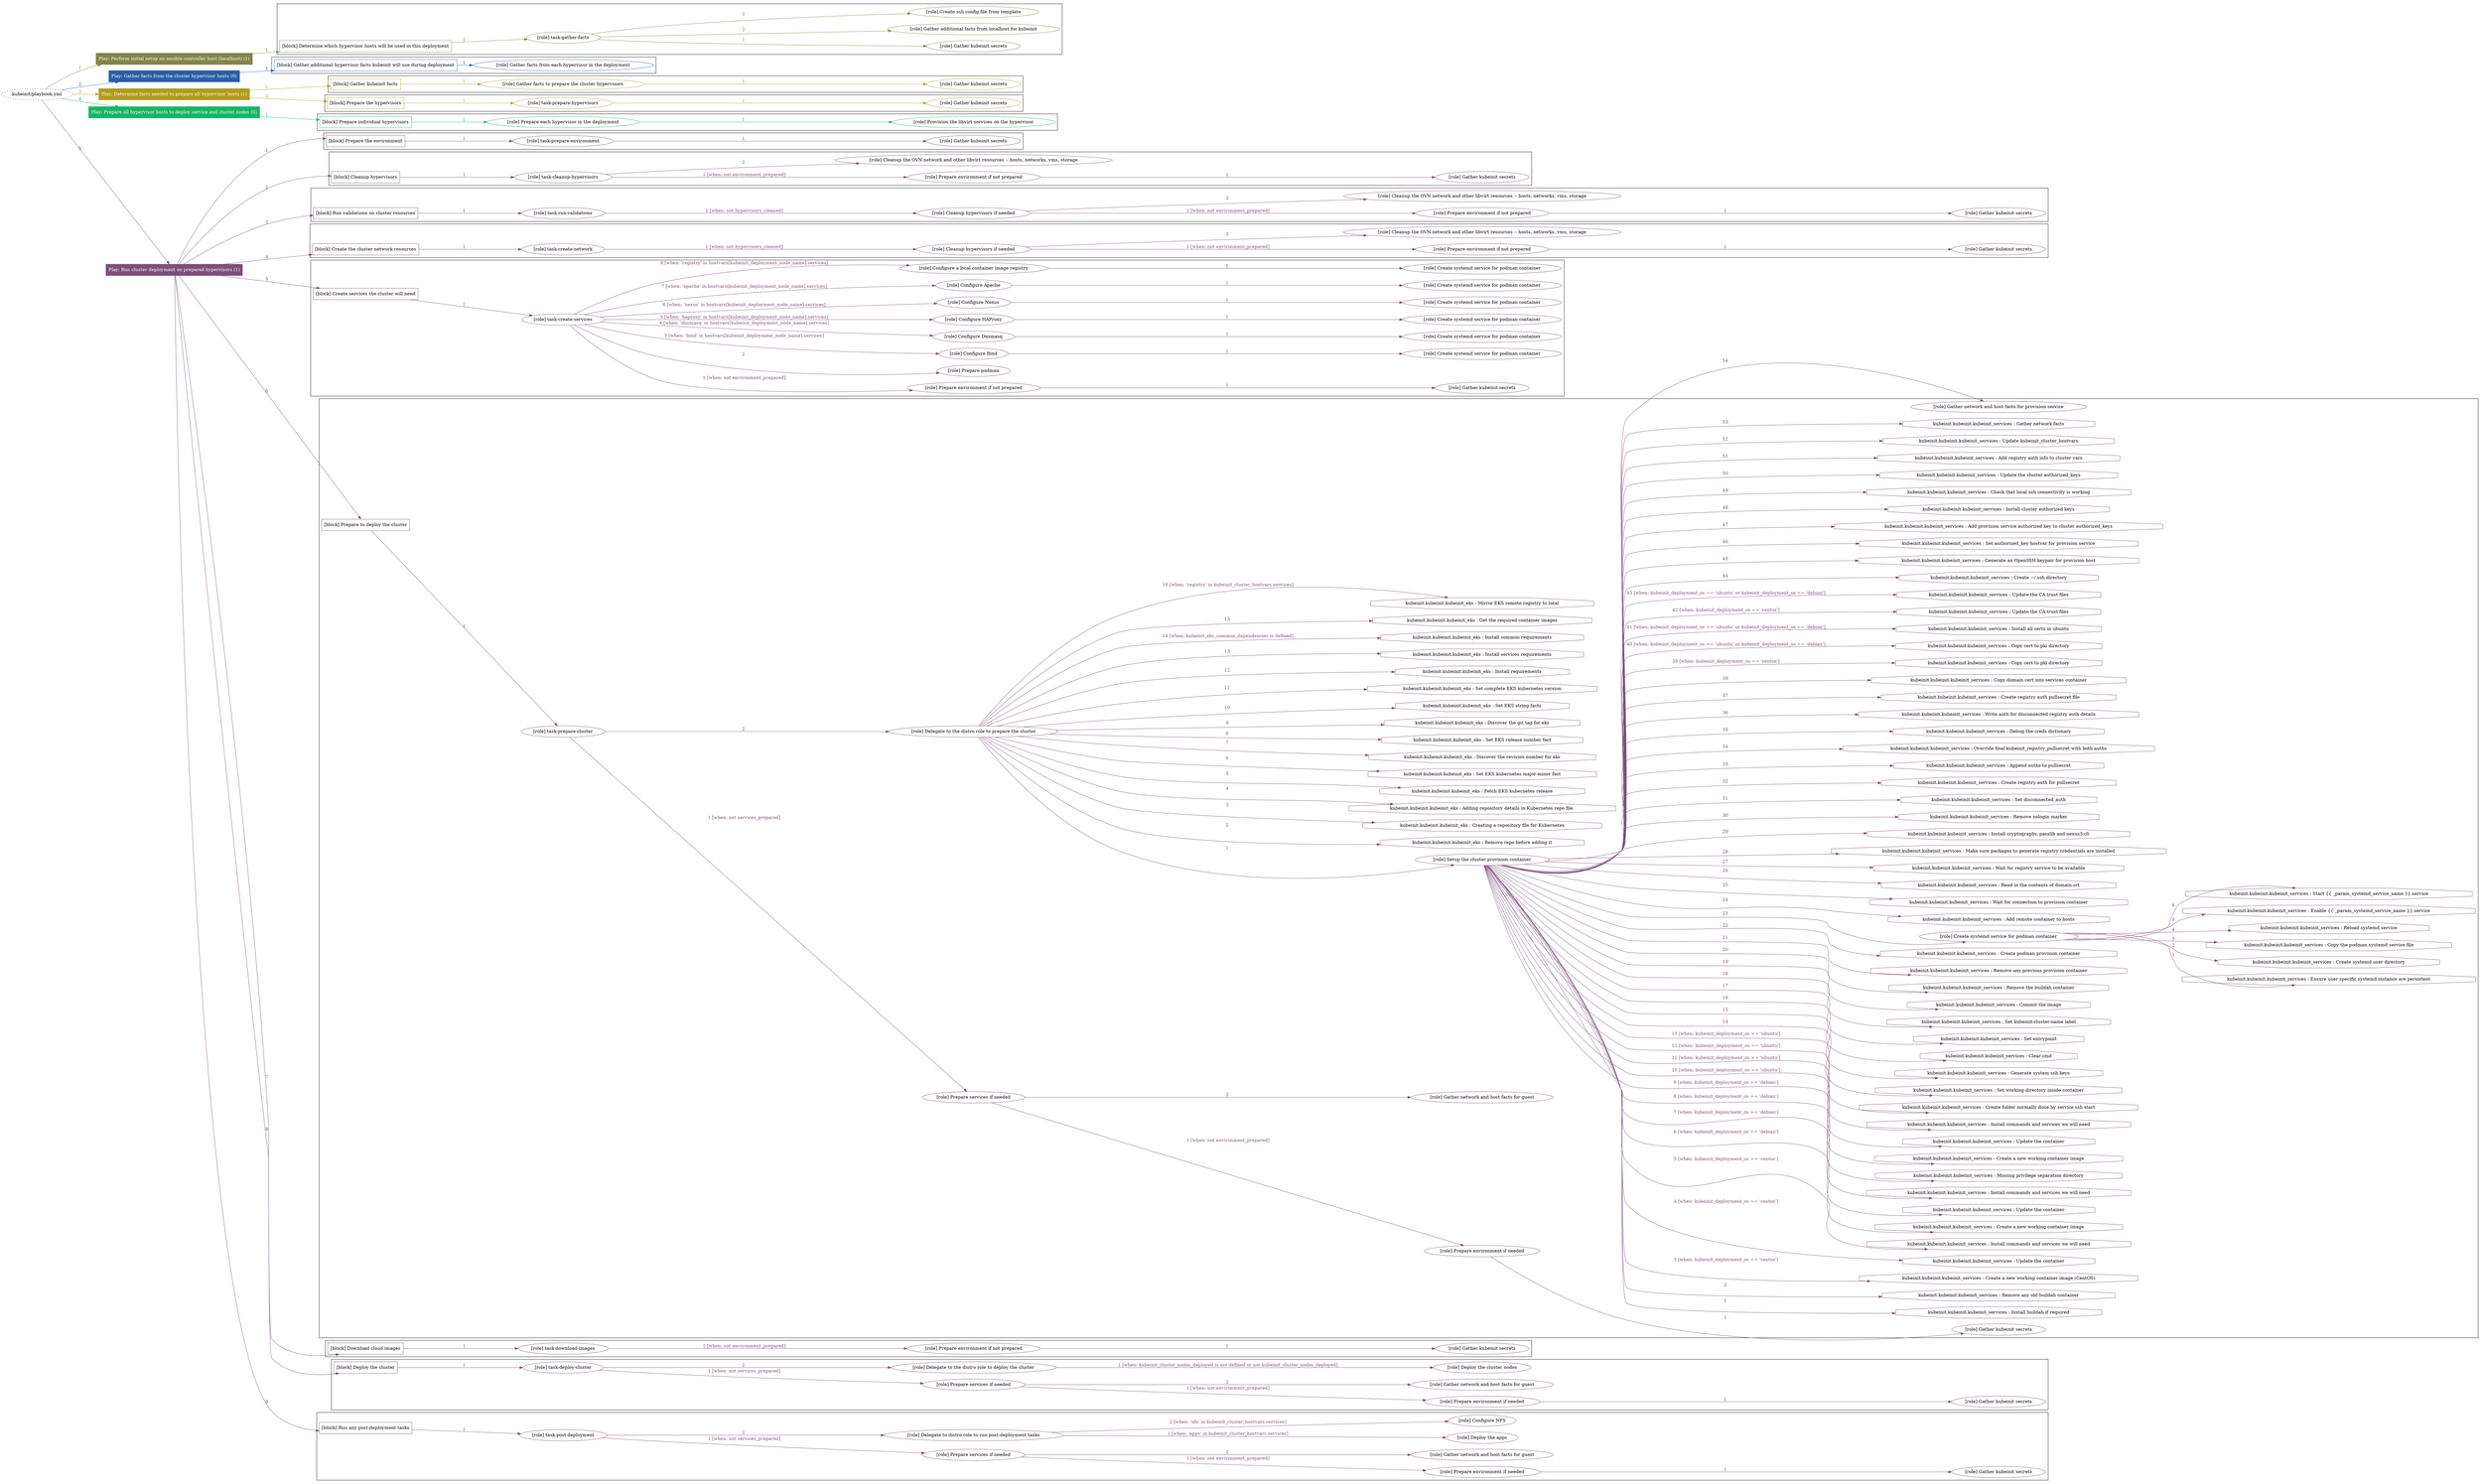 digraph {
	graph [concentrate=true ordering=in rankdir=LR ratio=fill]
	edge [esep=5 sep=10]
	"kubeinit/playbook.yml" [URL="/home/runner/work/kubeinit/kubeinit/kubeinit/playbook.yml" id=playbook_58ea452f style=dotted]
	"kubeinit/playbook.yml" -> play_e510f38f [label="1 " color="#838448" fontcolor="#838448" id=edge_58fe8429 labeltooltip="1 " tooltip="1 "]
	subgraph "Play: Perform initial setup on ansible-controller host (localhost) (1)" {
		play_e510f38f [label="Play: Perform initial setup on ansible-controller host (localhost) (1)" URL="/home/runner/work/kubeinit/kubeinit/kubeinit/playbook.yml" color="#838448" fontcolor="#ffffff" id=play_e510f38f shape=box style=filled tooltip=localhost]
		play_e510f38f -> block_9e8e0a63 [label=1 color="#838448" fontcolor="#838448" id=edge_92e612de labeltooltip=1 tooltip=1]
		subgraph cluster_block_9e8e0a63 {
			block_9e8e0a63 [label="[block] Determine which hypervisor hosts will be used in this deployment" URL="/home/runner/work/kubeinit/kubeinit/kubeinit/playbook.yml" color="#838448" id=block_9e8e0a63 labeltooltip="Determine which hypervisor hosts will be used in this deployment" shape=box tooltip="Determine which hypervisor hosts will be used in this deployment"]
			block_9e8e0a63 -> role_7c112e60 [label="1 " color="#838448" fontcolor="#838448" id=edge_38205b69 labeltooltip="1 " tooltip="1 "]
			subgraph "task-gather-facts" {
				role_7c112e60 [label="[role] task-gather-facts" URL="/home/runner/work/kubeinit/kubeinit/kubeinit/playbook.yml" color="#838448" id=role_7c112e60 tooltip="task-gather-facts"]
				role_7c112e60 -> role_3bdb3ccb [label="1 " color="#838448" fontcolor="#838448" id=edge_29a65001 labeltooltip="1 " tooltip="1 "]
				subgraph "Gather kubeinit secrets" {
					role_3bdb3ccb [label="[role] Gather kubeinit secrets" URL="/home/runner/.ansible/collections/ansible_collections/kubeinit/kubeinit/roles/kubeinit_prepare/tasks/build_hypervisors_group.yml" color="#838448" id=role_3bdb3ccb tooltip="Gather kubeinit secrets"]
				}
				role_7c112e60 -> role_5c3cdae1 [label="2 " color="#838448" fontcolor="#838448" id=edge_2481f9e2 labeltooltip="2 " tooltip="2 "]
				subgraph "Gather additional facts from localhost for kubeinit" {
					role_5c3cdae1 [label="[role] Gather additional facts from localhost for kubeinit" URL="/home/runner/.ansible/collections/ansible_collections/kubeinit/kubeinit/roles/kubeinit_prepare/tasks/build_hypervisors_group.yml" color="#838448" id=role_5c3cdae1 tooltip="Gather additional facts from localhost for kubeinit"]
				}
				role_7c112e60 -> role_1f468e3d [label="3 " color="#838448" fontcolor="#838448" id=edge_448dcecc labeltooltip="3 " tooltip="3 "]
				subgraph "Create ssh config file from template" {
					role_1f468e3d [label="[role] Create ssh config file from template" URL="/home/runner/.ansible/collections/ansible_collections/kubeinit/kubeinit/roles/kubeinit_prepare/tasks/build_hypervisors_group.yml" color="#838448" id=role_1f468e3d tooltip="Create ssh config file from template"]
				}
			}
		}
	}
	"kubeinit/playbook.yml" -> play_b614b932 [label="2 " color="#295ea3" fontcolor="#295ea3" id=edge_1bad45b4 labeltooltip="2 " tooltip="2 "]
	subgraph "Play: Gather facts from the cluster hypervisor hosts (0)" {
		play_b614b932 [label="Play: Gather facts from the cluster hypervisor hosts (0)" URL="/home/runner/work/kubeinit/kubeinit/kubeinit/playbook.yml" color="#295ea3" fontcolor="#ffffff" id=play_b614b932 shape=box style=filled tooltip="Play: Gather facts from the cluster hypervisor hosts (0)"]
		play_b614b932 -> block_1f9b6bab [label=1 color="#295ea3" fontcolor="#295ea3" id=edge_490e6932 labeltooltip=1 tooltip=1]
		subgraph cluster_block_1f9b6bab {
			block_1f9b6bab [label="[block] Gather additional hypervisor facts kubeinit will use during deployment" URL="/home/runner/work/kubeinit/kubeinit/kubeinit/playbook.yml" color="#295ea3" id=block_1f9b6bab labeltooltip="Gather additional hypervisor facts kubeinit will use during deployment" shape=box tooltip="Gather additional hypervisor facts kubeinit will use during deployment"]
			block_1f9b6bab -> role_5a2f98a5 [label="1 " color="#295ea3" fontcolor="#295ea3" id=edge_fba19502 labeltooltip="1 " tooltip="1 "]
			subgraph "Gather facts from each hypervisor in the deployment" {
				role_5a2f98a5 [label="[role] Gather facts from each hypervisor in the deployment" URL="/home/runner/work/kubeinit/kubeinit/kubeinit/playbook.yml" color="#295ea3" id=role_5a2f98a5 tooltip="Gather facts from each hypervisor in the deployment"]
			}
		}
	}
	"kubeinit/playbook.yml" -> play_5ed75bfe [label="3 " color="#af9b1d" fontcolor="#af9b1d" id=edge_298a5cc7 labeltooltip="3 " tooltip="3 "]
	subgraph "Play: Determine facts needed to prepare all hypervisor hosts (1)" {
		play_5ed75bfe [label="Play: Determine facts needed to prepare all hypervisor hosts (1)" URL="/home/runner/work/kubeinit/kubeinit/kubeinit/playbook.yml" color="#af9b1d" fontcolor="#ffffff" id=play_5ed75bfe shape=box style=filled tooltip=localhost]
		play_5ed75bfe -> block_3f34b41b [label=1 color="#af9b1d" fontcolor="#af9b1d" id=edge_6197d77f labeltooltip=1 tooltip=1]
		subgraph cluster_block_3f34b41b {
			block_3f34b41b [label="[block] Gather kubeinit facts" URL="/home/runner/work/kubeinit/kubeinit/kubeinit/playbook.yml" color="#af9b1d" id=block_3f34b41b labeltooltip="Gather kubeinit facts" shape=box tooltip="Gather kubeinit facts"]
			block_3f34b41b -> role_e6f624ff [label="1 " color="#af9b1d" fontcolor="#af9b1d" id=edge_b13095d1 labeltooltip="1 " tooltip="1 "]
			subgraph "Gather facts to prepare the cluster hypervisors" {
				role_e6f624ff [label="[role] Gather facts to prepare the cluster hypervisors" URL="/home/runner/work/kubeinit/kubeinit/kubeinit/playbook.yml" color="#af9b1d" id=role_e6f624ff tooltip="Gather facts to prepare the cluster hypervisors"]
				role_e6f624ff -> role_56bd50fb [label="1 " color="#af9b1d" fontcolor="#af9b1d" id=edge_0097e466 labeltooltip="1 " tooltip="1 "]
				subgraph "Gather kubeinit secrets" {
					role_56bd50fb [label="[role] Gather kubeinit secrets" URL="/home/runner/.ansible/collections/ansible_collections/kubeinit/kubeinit/roles/kubeinit_prepare/tasks/gather_kubeinit_facts.yml" color="#af9b1d" id=role_56bd50fb tooltip="Gather kubeinit secrets"]
				}
			}
		}
		play_5ed75bfe -> block_79eb580c [label=2 color="#af9b1d" fontcolor="#af9b1d" id=edge_e9fa95e8 labeltooltip=2 tooltip=2]
		subgraph cluster_block_79eb580c {
			block_79eb580c [label="[block] Prepare the hypervisors" URL="/home/runner/work/kubeinit/kubeinit/kubeinit/playbook.yml" color="#af9b1d" id=block_79eb580c labeltooltip="Prepare the hypervisors" shape=box tooltip="Prepare the hypervisors"]
			block_79eb580c -> role_827f4c2d [label="1 " color="#af9b1d" fontcolor="#af9b1d" id=edge_447c0eed labeltooltip="1 " tooltip="1 "]
			subgraph "task-prepare-hypervisors" {
				role_827f4c2d [label="[role] task-prepare-hypervisors" URL="/home/runner/work/kubeinit/kubeinit/kubeinit/playbook.yml" color="#af9b1d" id=role_827f4c2d tooltip="task-prepare-hypervisors"]
				role_827f4c2d -> role_1c4724f3 [label="1 " color="#af9b1d" fontcolor="#af9b1d" id=edge_f9327b9a labeltooltip="1 " tooltip="1 "]
				subgraph "Gather kubeinit secrets" {
					role_1c4724f3 [label="[role] Gather kubeinit secrets" URL="/home/runner/.ansible/collections/ansible_collections/kubeinit/kubeinit/roles/kubeinit_prepare/tasks/gather_kubeinit_facts.yml" color="#af9b1d" id=role_1c4724f3 tooltip="Gather kubeinit secrets"]
				}
			}
		}
	}
	"kubeinit/playbook.yml" -> play_dd9a9e30 [label="4 " color="#17b565" fontcolor="#17b565" id=edge_a28a7633 labeltooltip="4 " tooltip="4 "]
	subgraph "Play: Prepare all hypervisor hosts to deploy service and cluster nodes (0)" {
		play_dd9a9e30 [label="Play: Prepare all hypervisor hosts to deploy service and cluster nodes (0)" URL="/home/runner/work/kubeinit/kubeinit/kubeinit/playbook.yml" color="#17b565" fontcolor="#ffffff" id=play_dd9a9e30 shape=box style=filled tooltip="Play: Prepare all hypervisor hosts to deploy service and cluster nodes (0)"]
		play_dd9a9e30 -> block_6791b071 [label=1 color="#17b565" fontcolor="#17b565" id=edge_7b5e8f47 labeltooltip=1 tooltip=1]
		subgraph cluster_block_6791b071 {
			block_6791b071 [label="[block] Prepare individual hypervisors" URL="/home/runner/work/kubeinit/kubeinit/kubeinit/playbook.yml" color="#17b565" id=block_6791b071 labeltooltip="Prepare individual hypervisors" shape=box tooltip="Prepare individual hypervisors"]
			block_6791b071 -> role_96dd8291 [label="1 " color="#17b565" fontcolor="#17b565" id=edge_392a1db8 labeltooltip="1 " tooltip="1 "]
			subgraph "Prepare each hypervisor in the deployment" {
				role_96dd8291 [label="[role] Prepare each hypervisor in the deployment" URL="/home/runner/work/kubeinit/kubeinit/kubeinit/playbook.yml" color="#17b565" id=role_96dd8291 tooltip="Prepare each hypervisor in the deployment"]
				role_96dd8291 -> role_2409e254 [label="1 " color="#17b565" fontcolor="#17b565" id=edge_12186cf2 labeltooltip="1 " tooltip="1 "]
				subgraph "Provision the libvirt services on the hypervisor" {
					role_2409e254 [label="[role] Provision the libvirt services on the hypervisor" URL="/home/runner/.ansible/collections/ansible_collections/kubeinit/kubeinit/roles/kubeinit_prepare/tasks/prepare_hypervisor.yml" color="#17b565" id=role_2409e254 tooltip="Provision the libvirt services on the hypervisor"]
				}
			}
		}
	}
	"kubeinit/playbook.yml" -> play_750eff8a [label="5 " color="#7d4f7a" fontcolor="#7d4f7a" id=edge_3f64c8c3 labeltooltip="5 " tooltip="5 "]
	subgraph "Play: Run cluster deployment on prepared hypervisors (1)" {
		play_750eff8a [label="Play: Run cluster deployment on prepared hypervisors (1)" URL="/home/runner/work/kubeinit/kubeinit/kubeinit/playbook.yml" color="#7d4f7a" fontcolor="#ffffff" id=play_750eff8a shape=box style=filled tooltip=localhost]
		play_750eff8a -> block_366de7a3 [label=1 color="#7d4f7a" fontcolor="#7d4f7a" id=edge_bbbf323f labeltooltip=1 tooltip=1]
		subgraph cluster_block_366de7a3 {
			block_366de7a3 [label="[block] Prepare the environment" URL="/home/runner/work/kubeinit/kubeinit/kubeinit/playbook.yml" color="#7d4f7a" id=block_366de7a3 labeltooltip="Prepare the environment" shape=box tooltip="Prepare the environment"]
			block_366de7a3 -> role_d717bff8 [label="1 " color="#7d4f7a" fontcolor="#7d4f7a" id=edge_d016598f labeltooltip="1 " tooltip="1 "]
			subgraph "task-prepare-environment" {
				role_d717bff8 [label="[role] task-prepare-environment" URL="/home/runner/work/kubeinit/kubeinit/kubeinit/playbook.yml" color="#7d4f7a" id=role_d717bff8 tooltip="task-prepare-environment"]
				role_d717bff8 -> role_61dab940 [label="1 " color="#7d4f7a" fontcolor="#7d4f7a" id=edge_2ec97058 labeltooltip="1 " tooltip="1 "]
				subgraph "Gather kubeinit secrets" {
					role_61dab940 [label="[role] Gather kubeinit secrets" URL="/home/runner/.ansible/collections/ansible_collections/kubeinit/kubeinit/roles/kubeinit_prepare/tasks/gather_kubeinit_facts.yml" color="#7d4f7a" id=role_61dab940 tooltip="Gather kubeinit secrets"]
				}
			}
		}
		play_750eff8a -> block_965b1a94 [label=2 color="#7d4f7a" fontcolor="#7d4f7a" id=edge_a7f8362c labeltooltip=2 tooltip=2]
		subgraph cluster_block_965b1a94 {
			block_965b1a94 [label="[block] Cleanup hypervisors" URL="/home/runner/work/kubeinit/kubeinit/kubeinit/playbook.yml" color="#7d4f7a" id=block_965b1a94 labeltooltip="Cleanup hypervisors" shape=box tooltip="Cleanup hypervisors"]
			block_965b1a94 -> role_56a3114e [label="1 " color="#7d4f7a" fontcolor="#7d4f7a" id=edge_820042db labeltooltip="1 " tooltip="1 "]
			subgraph "task-cleanup-hypervisors" {
				role_56a3114e [label="[role] task-cleanup-hypervisors" URL="/home/runner/work/kubeinit/kubeinit/kubeinit/playbook.yml" color="#7d4f7a" id=role_56a3114e tooltip="task-cleanup-hypervisors"]
				role_56a3114e -> role_006b6f3b [label="1 [when: not environment_prepared]" color="#7d4f7a" fontcolor="#7d4f7a" id=edge_6d2f8119 labeltooltip="1 [when: not environment_prepared]" tooltip="1 [when: not environment_prepared]"]
				subgraph "Prepare environment if not prepared" {
					role_006b6f3b [label="[role] Prepare environment if not prepared" URL="/home/runner/.ansible/collections/ansible_collections/kubeinit/kubeinit/roles/kubeinit_prepare/tasks/cleanup_hypervisors.yml" color="#7d4f7a" id=role_006b6f3b tooltip="Prepare environment if not prepared"]
					role_006b6f3b -> role_664c6a0d [label="1 " color="#7d4f7a" fontcolor="#7d4f7a" id=edge_0260d31a labeltooltip="1 " tooltip="1 "]
					subgraph "Gather kubeinit secrets" {
						role_664c6a0d [label="[role] Gather kubeinit secrets" URL="/home/runner/.ansible/collections/ansible_collections/kubeinit/kubeinit/roles/kubeinit_prepare/tasks/gather_kubeinit_facts.yml" color="#7d4f7a" id=role_664c6a0d tooltip="Gather kubeinit secrets"]
					}
				}
				role_56a3114e -> role_12684da3 [label="2 " color="#7d4f7a" fontcolor="#7d4f7a" id=edge_bbab3d64 labeltooltip="2 " tooltip="2 "]
				subgraph "Cleanup the OVN network and other libvirt resources -- hosts, networks, vms, storage" {
					role_12684da3 [label="[role] Cleanup the OVN network and other libvirt resources -- hosts, networks, vms, storage" URL="/home/runner/.ansible/collections/ansible_collections/kubeinit/kubeinit/roles/kubeinit_prepare/tasks/cleanup_hypervisors.yml" color="#7d4f7a" id=role_12684da3 tooltip="Cleanup the OVN network and other libvirt resources -- hosts, networks, vms, storage"]
				}
			}
		}
		play_750eff8a -> block_fd9bdd09 [label=3 color="#7d4f7a" fontcolor="#7d4f7a" id=edge_caabfe2f labeltooltip=3 tooltip=3]
		subgraph cluster_block_fd9bdd09 {
			block_fd9bdd09 [label="[block] Run validations on cluster resources" URL="/home/runner/work/kubeinit/kubeinit/kubeinit/playbook.yml" color="#7d4f7a" id=block_fd9bdd09 labeltooltip="Run validations on cluster resources" shape=box tooltip="Run validations on cluster resources"]
			block_fd9bdd09 -> role_81752acf [label="1 " color="#7d4f7a" fontcolor="#7d4f7a" id=edge_e3c40a44 labeltooltip="1 " tooltip="1 "]
			subgraph "task-run-validations" {
				role_81752acf [label="[role] task-run-validations" URL="/home/runner/work/kubeinit/kubeinit/kubeinit/playbook.yml" color="#7d4f7a" id=role_81752acf tooltip="task-run-validations"]
				role_81752acf -> role_7a3ac986 [label="1 [when: not hypervisors_cleaned]" color="#7d4f7a" fontcolor="#7d4f7a" id=edge_34932439 labeltooltip="1 [when: not hypervisors_cleaned]" tooltip="1 [when: not hypervisors_cleaned]"]
				subgraph "Cleanup hypervisors if needed" {
					role_7a3ac986 [label="[role] Cleanup hypervisors if needed" URL="/home/runner/.ansible/collections/ansible_collections/kubeinit/kubeinit/roles/kubeinit_validations/tasks/main.yml" color="#7d4f7a" id=role_7a3ac986 tooltip="Cleanup hypervisors if needed"]
					role_7a3ac986 -> role_05cc1327 [label="1 [when: not environment_prepared]" color="#7d4f7a" fontcolor="#7d4f7a" id=edge_a55a61a0 labeltooltip="1 [when: not environment_prepared]" tooltip="1 [when: not environment_prepared]"]
					subgraph "Prepare environment if not prepared" {
						role_05cc1327 [label="[role] Prepare environment if not prepared" URL="/home/runner/.ansible/collections/ansible_collections/kubeinit/kubeinit/roles/kubeinit_prepare/tasks/cleanup_hypervisors.yml" color="#7d4f7a" id=role_05cc1327 tooltip="Prepare environment if not prepared"]
						role_05cc1327 -> role_864af789 [label="1 " color="#7d4f7a" fontcolor="#7d4f7a" id=edge_90938c46 labeltooltip="1 " tooltip="1 "]
						subgraph "Gather kubeinit secrets" {
							role_864af789 [label="[role] Gather kubeinit secrets" URL="/home/runner/.ansible/collections/ansible_collections/kubeinit/kubeinit/roles/kubeinit_prepare/tasks/gather_kubeinit_facts.yml" color="#7d4f7a" id=role_864af789 tooltip="Gather kubeinit secrets"]
						}
					}
					role_7a3ac986 -> role_cbc2d882 [label="2 " color="#7d4f7a" fontcolor="#7d4f7a" id=edge_21782695 labeltooltip="2 " tooltip="2 "]
					subgraph "Cleanup the OVN network and other libvirt resources -- hosts, networks, vms, storage" {
						role_cbc2d882 [label="[role] Cleanup the OVN network and other libvirt resources -- hosts, networks, vms, storage" URL="/home/runner/.ansible/collections/ansible_collections/kubeinit/kubeinit/roles/kubeinit_prepare/tasks/cleanup_hypervisors.yml" color="#7d4f7a" id=role_cbc2d882 tooltip="Cleanup the OVN network and other libvirt resources -- hosts, networks, vms, storage"]
					}
				}
			}
		}
		play_750eff8a -> block_c4cb63e5 [label=4 color="#7d4f7a" fontcolor="#7d4f7a" id=edge_80557826 labeltooltip=4 tooltip=4]
		subgraph cluster_block_c4cb63e5 {
			block_c4cb63e5 [label="[block] Create the cluster network resources" URL="/home/runner/work/kubeinit/kubeinit/kubeinit/playbook.yml" color="#7d4f7a" id=block_c4cb63e5 labeltooltip="Create the cluster network resources" shape=box tooltip="Create the cluster network resources"]
			block_c4cb63e5 -> role_b072a12b [label="1 " color="#7d4f7a" fontcolor="#7d4f7a" id=edge_4cfdd998 labeltooltip="1 " tooltip="1 "]
			subgraph "task-create-network" {
				role_b072a12b [label="[role] task-create-network" URL="/home/runner/work/kubeinit/kubeinit/kubeinit/playbook.yml" color="#7d4f7a" id=role_b072a12b tooltip="task-create-network"]
				role_b072a12b -> role_40e827fc [label="1 [when: not hypervisors_cleaned]" color="#7d4f7a" fontcolor="#7d4f7a" id=edge_4a2e2961 labeltooltip="1 [when: not hypervisors_cleaned]" tooltip="1 [when: not hypervisors_cleaned]"]
				subgraph "Cleanup hypervisors if needed" {
					role_40e827fc [label="[role] Cleanup hypervisors if needed" URL="/home/runner/.ansible/collections/ansible_collections/kubeinit/kubeinit/roles/kubeinit_libvirt/tasks/create_network.yml" color="#7d4f7a" id=role_40e827fc tooltip="Cleanup hypervisors if needed"]
					role_40e827fc -> role_4e85b6b8 [label="1 [when: not environment_prepared]" color="#7d4f7a" fontcolor="#7d4f7a" id=edge_3ab2913f labeltooltip="1 [when: not environment_prepared]" tooltip="1 [when: not environment_prepared]"]
					subgraph "Prepare environment if not prepared" {
						role_4e85b6b8 [label="[role] Prepare environment if not prepared" URL="/home/runner/.ansible/collections/ansible_collections/kubeinit/kubeinit/roles/kubeinit_prepare/tasks/cleanup_hypervisors.yml" color="#7d4f7a" id=role_4e85b6b8 tooltip="Prepare environment if not prepared"]
						role_4e85b6b8 -> role_d4ae8bf2 [label="1 " color="#7d4f7a" fontcolor="#7d4f7a" id=edge_2f7ab3aa labeltooltip="1 " tooltip="1 "]
						subgraph "Gather kubeinit secrets" {
							role_d4ae8bf2 [label="[role] Gather kubeinit secrets" URL="/home/runner/.ansible/collections/ansible_collections/kubeinit/kubeinit/roles/kubeinit_prepare/tasks/gather_kubeinit_facts.yml" color="#7d4f7a" id=role_d4ae8bf2 tooltip="Gather kubeinit secrets"]
						}
					}
					role_40e827fc -> role_83c5079e [label="2 " color="#7d4f7a" fontcolor="#7d4f7a" id=edge_c1e806c4 labeltooltip="2 " tooltip="2 "]
					subgraph "Cleanup the OVN network and other libvirt resources -- hosts, networks, vms, storage" {
						role_83c5079e [label="[role] Cleanup the OVN network and other libvirt resources -- hosts, networks, vms, storage" URL="/home/runner/.ansible/collections/ansible_collections/kubeinit/kubeinit/roles/kubeinit_prepare/tasks/cleanup_hypervisors.yml" color="#7d4f7a" id=role_83c5079e tooltip="Cleanup the OVN network and other libvirt resources -- hosts, networks, vms, storage"]
					}
				}
			}
		}
		play_750eff8a -> block_fb06ede5 [label=5 color="#7d4f7a" fontcolor="#7d4f7a" id=edge_ece0999a labeltooltip=5 tooltip=5]
		subgraph cluster_block_fb06ede5 {
			block_fb06ede5 [label="[block] Create services the cluster will need" URL="/home/runner/work/kubeinit/kubeinit/kubeinit/playbook.yml" color="#7d4f7a" id=block_fb06ede5 labeltooltip="Create services the cluster will need" shape=box tooltip="Create services the cluster will need"]
			block_fb06ede5 -> role_3fe54e80 [label="1 " color="#7d4f7a" fontcolor="#7d4f7a" id=edge_b98721e3 labeltooltip="1 " tooltip="1 "]
			subgraph "task-create-services" {
				role_3fe54e80 [label="[role] task-create-services" URL="/home/runner/work/kubeinit/kubeinit/kubeinit/playbook.yml" color="#7d4f7a" id=role_3fe54e80 tooltip="task-create-services"]
				role_3fe54e80 -> role_a2d4630e [label="1 [when: not environment_prepared]" color="#7d4f7a" fontcolor="#7d4f7a" id=edge_2d78ada2 labeltooltip="1 [when: not environment_prepared]" tooltip="1 [when: not environment_prepared]"]
				subgraph "Prepare environment if not prepared" {
					role_a2d4630e [label="[role] Prepare environment if not prepared" URL="/home/runner/.ansible/collections/ansible_collections/kubeinit/kubeinit/roles/kubeinit_services/tasks/main.yml" color="#7d4f7a" id=role_a2d4630e tooltip="Prepare environment if not prepared"]
					role_a2d4630e -> role_2cdd473d [label="1 " color="#7d4f7a" fontcolor="#7d4f7a" id=edge_c1ad1335 labeltooltip="1 " tooltip="1 "]
					subgraph "Gather kubeinit secrets" {
						role_2cdd473d [label="[role] Gather kubeinit secrets" URL="/home/runner/.ansible/collections/ansible_collections/kubeinit/kubeinit/roles/kubeinit_prepare/tasks/gather_kubeinit_facts.yml" color="#7d4f7a" id=role_2cdd473d tooltip="Gather kubeinit secrets"]
					}
				}
				role_3fe54e80 -> role_191e271e [label="2 " color="#7d4f7a" fontcolor="#7d4f7a" id=edge_2ffc2ec5 labeltooltip="2 " tooltip="2 "]
				subgraph "Prepare podman" {
					role_191e271e [label="[role] Prepare podman" URL="/home/runner/.ansible/collections/ansible_collections/kubeinit/kubeinit/roles/kubeinit_services/tasks/00_create_service_pod.yml" color="#7d4f7a" id=role_191e271e tooltip="Prepare podman"]
				}
				role_3fe54e80 -> role_364a9d6e [label="3 [when: 'bind' in hostvars[kubeinit_deployment_node_name].services]" color="#7d4f7a" fontcolor="#7d4f7a" id=edge_c964e3ab labeltooltip="3 [when: 'bind' in hostvars[kubeinit_deployment_node_name].services]" tooltip="3 [when: 'bind' in hostvars[kubeinit_deployment_node_name].services]"]
				subgraph "Configure Bind" {
					role_364a9d6e [label="[role] Configure Bind" URL="/home/runner/.ansible/collections/ansible_collections/kubeinit/kubeinit/roles/kubeinit_services/tasks/start_services_containers.yml" color="#7d4f7a" id=role_364a9d6e tooltip="Configure Bind"]
					role_364a9d6e -> role_a6ad73a6 [label="1 " color="#7d4f7a" fontcolor="#7d4f7a" id=edge_acadddc6 labeltooltip="1 " tooltip="1 "]
					subgraph "Create systemd service for podman container" {
						role_a6ad73a6 [label="[role] Create systemd service for podman container" URL="/home/runner/.ansible/collections/ansible_collections/kubeinit/kubeinit/roles/kubeinit_bind/tasks/main.yml" color="#7d4f7a" id=role_a6ad73a6 tooltip="Create systemd service for podman container"]
					}
				}
				role_3fe54e80 -> role_880766af [label="4 [when: 'dnsmasq' in hostvars[kubeinit_deployment_node_name].services]" color="#7d4f7a" fontcolor="#7d4f7a" id=edge_4cae1e60 labeltooltip="4 [when: 'dnsmasq' in hostvars[kubeinit_deployment_node_name].services]" tooltip="4 [when: 'dnsmasq' in hostvars[kubeinit_deployment_node_name].services]"]
				subgraph "Configure Dnsmasq" {
					role_880766af [label="[role] Configure Dnsmasq" URL="/home/runner/.ansible/collections/ansible_collections/kubeinit/kubeinit/roles/kubeinit_services/tasks/start_services_containers.yml" color="#7d4f7a" id=role_880766af tooltip="Configure Dnsmasq"]
					role_880766af -> role_74e4388d [label="1 " color="#7d4f7a" fontcolor="#7d4f7a" id=edge_76e24e65 labeltooltip="1 " tooltip="1 "]
					subgraph "Create systemd service for podman container" {
						role_74e4388d [label="[role] Create systemd service for podman container" URL="/home/runner/.ansible/collections/ansible_collections/kubeinit/kubeinit/roles/kubeinit_dnsmasq/tasks/main.yml" color="#7d4f7a" id=role_74e4388d tooltip="Create systemd service for podman container"]
					}
				}
				role_3fe54e80 -> role_7380d53a [label="5 [when: 'haproxy' in hostvars[kubeinit_deployment_node_name].services]" color="#7d4f7a" fontcolor="#7d4f7a" id=edge_47d79e6b labeltooltip="5 [when: 'haproxy' in hostvars[kubeinit_deployment_node_name].services]" tooltip="5 [when: 'haproxy' in hostvars[kubeinit_deployment_node_name].services]"]
				subgraph "Configure HAProxy" {
					role_7380d53a [label="[role] Configure HAProxy" URL="/home/runner/.ansible/collections/ansible_collections/kubeinit/kubeinit/roles/kubeinit_services/tasks/start_services_containers.yml" color="#7d4f7a" id=role_7380d53a tooltip="Configure HAProxy"]
					role_7380d53a -> role_d512ed43 [label="1 " color="#7d4f7a" fontcolor="#7d4f7a" id=edge_be744a90 labeltooltip="1 " tooltip="1 "]
					subgraph "Create systemd service for podman container" {
						role_d512ed43 [label="[role] Create systemd service for podman container" URL="/home/runner/.ansible/collections/ansible_collections/kubeinit/kubeinit/roles/kubeinit_haproxy/tasks/main.yml" color="#7d4f7a" id=role_d512ed43 tooltip="Create systemd service for podman container"]
					}
				}
				role_3fe54e80 -> role_55497c6e [label="6 [when: 'nexus' in hostvars[kubeinit_deployment_node_name].services]" color="#7d4f7a" fontcolor="#7d4f7a" id=edge_d1625252 labeltooltip="6 [when: 'nexus' in hostvars[kubeinit_deployment_node_name].services]" tooltip="6 [when: 'nexus' in hostvars[kubeinit_deployment_node_name].services]"]
				subgraph "Configure Nexus" {
					role_55497c6e [label="[role] Configure Nexus" URL="/home/runner/.ansible/collections/ansible_collections/kubeinit/kubeinit/roles/kubeinit_services/tasks/start_services_containers.yml" color="#7d4f7a" id=role_55497c6e tooltip="Configure Nexus"]
					role_55497c6e -> role_1b583ef4 [label="1 " color="#7d4f7a" fontcolor="#7d4f7a" id=edge_16c80fd3 labeltooltip="1 " tooltip="1 "]
					subgraph "Create systemd service for podman container" {
						role_1b583ef4 [label="[role] Create systemd service for podman container" URL="/home/runner/.ansible/collections/ansible_collections/kubeinit/kubeinit/roles/kubeinit_nexus/tasks/main.yml" color="#7d4f7a" id=role_1b583ef4 tooltip="Create systemd service for podman container"]
					}
				}
				role_3fe54e80 -> role_0389015e [label="7 [when: 'apache' in hostvars[kubeinit_deployment_node_name].services]" color="#7d4f7a" fontcolor="#7d4f7a" id=edge_e3ed2224 labeltooltip="7 [when: 'apache' in hostvars[kubeinit_deployment_node_name].services]" tooltip="7 [when: 'apache' in hostvars[kubeinit_deployment_node_name].services]"]
				subgraph "Configure Apache" {
					role_0389015e [label="[role] Configure Apache" URL="/home/runner/.ansible/collections/ansible_collections/kubeinit/kubeinit/roles/kubeinit_services/tasks/start_services_containers.yml" color="#7d4f7a" id=role_0389015e tooltip="Configure Apache"]
					role_0389015e -> role_4afb90fa [label="1 " color="#7d4f7a" fontcolor="#7d4f7a" id=edge_b710a9bc labeltooltip="1 " tooltip="1 "]
					subgraph "Create systemd service for podman container" {
						role_4afb90fa [label="[role] Create systemd service for podman container" URL="/home/runner/.ansible/collections/ansible_collections/kubeinit/kubeinit/roles/kubeinit_apache/tasks/main.yml" color="#7d4f7a" id=role_4afb90fa tooltip="Create systemd service for podman container"]
					}
				}
				role_3fe54e80 -> role_1107f6a5 [label="8 [when: 'registry' in hostvars[kubeinit_deployment_node_name].services]" color="#7d4f7a" fontcolor="#7d4f7a" id=edge_04adfdaf labeltooltip="8 [when: 'registry' in hostvars[kubeinit_deployment_node_name].services]" tooltip="8 [when: 'registry' in hostvars[kubeinit_deployment_node_name].services]"]
				subgraph "Configure a local container image registry" {
					role_1107f6a5 [label="[role] Configure a local container image registry" URL="/home/runner/.ansible/collections/ansible_collections/kubeinit/kubeinit/roles/kubeinit_services/tasks/start_services_containers.yml" color="#7d4f7a" id=role_1107f6a5 tooltip="Configure a local container image registry"]
					role_1107f6a5 -> role_624dc407 [label="1 " color="#7d4f7a" fontcolor="#7d4f7a" id=edge_a94183d2 labeltooltip="1 " tooltip="1 "]
					subgraph "Create systemd service for podman container" {
						role_624dc407 [label="[role] Create systemd service for podman container" URL="/home/runner/.ansible/collections/ansible_collections/kubeinit/kubeinit/roles/kubeinit_registry/tasks/main.yml" color="#7d4f7a" id=role_624dc407 tooltip="Create systemd service for podman container"]
					}
				}
			}
		}
		play_750eff8a -> block_49957ee9 [label=6 color="#7d4f7a" fontcolor="#7d4f7a" id=edge_3d546199 labeltooltip=6 tooltip=6]
		subgraph cluster_block_49957ee9 {
			block_49957ee9 [label="[block] Prepare to deploy the cluster" URL="/home/runner/work/kubeinit/kubeinit/kubeinit/playbook.yml" color="#7d4f7a" id=block_49957ee9 labeltooltip="Prepare to deploy the cluster" shape=box tooltip="Prepare to deploy the cluster"]
			block_49957ee9 -> role_8a605ef8 [label="1 " color="#7d4f7a" fontcolor="#7d4f7a" id=edge_bc4d5cf8 labeltooltip="1 " tooltip="1 "]
			subgraph "task-prepare-cluster" {
				role_8a605ef8 [label="[role] task-prepare-cluster" URL="/home/runner/work/kubeinit/kubeinit/kubeinit/playbook.yml" color="#7d4f7a" id=role_8a605ef8 tooltip="task-prepare-cluster"]
				role_8a605ef8 -> role_0a85952b [label="1 [when: not services_prepared]" color="#7d4f7a" fontcolor="#7d4f7a" id=edge_ef4c9b50 labeltooltip="1 [when: not services_prepared]" tooltip="1 [when: not services_prepared]"]
				subgraph "Prepare services if needed" {
					role_0a85952b [label="[role] Prepare services if needed" URL="/home/runner/.ansible/collections/ansible_collections/kubeinit/kubeinit/roles/kubeinit_prepare/tasks/prepare_cluster.yml" color="#7d4f7a" id=role_0a85952b tooltip="Prepare services if needed"]
					role_0a85952b -> role_0b3f5637 [label="1 [when: not environment_prepared]" color="#7d4f7a" fontcolor="#7d4f7a" id=edge_abcd531d labeltooltip="1 [when: not environment_prepared]" tooltip="1 [when: not environment_prepared]"]
					subgraph "Prepare environment if needed" {
						role_0b3f5637 [label="[role] Prepare environment if needed" URL="/home/runner/.ansible/collections/ansible_collections/kubeinit/kubeinit/roles/kubeinit_services/tasks/prepare_services.yml" color="#7d4f7a" id=role_0b3f5637 tooltip="Prepare environment if needed"]
						role_0b3f5637 -> role_a8199eb8 [label="1 " color="#7d4f7a" fontcolor="#7d4f7a" id=edge_fcbe2c9f labeltooltip="1 " tooltip="1 "]
						subgraph "Gather kubeinit secrets" {
							role_a8199eb8 [label="[role] Gather kubeinit secrets" URL="/home/runner/.ansible/collections/ansible_collections/kubeinit/kubeinit/roles/kubeinit_prepare/tasks/gather_kubeinit_facts.yml" color="#7d4f7a" id=role_a8199eb8 tooltip="Gather kubeinit secrets"]
						}
					}
					role_0a85952b -> role_6810a55a [label="2 " color="#7d4f7a" fontcolor="#7d4f7a" id=edge_1b4d31d6 labeltooltip="2 " tooltip="2 "]
					subgraph "Gather network and host facts for guest" {
						role_6810a55a [label="[role] Gather network and host facts for guest" URL="/home/runner/.ansible/collections/ansible_collections/kubeinit/kubeinit/roles/kubeinit_services/tasks/prepare_services.yml" color="#7d4f7a" id=role_6810a55a tooltip="Gather network and host facts for guest"]
					}
				}
				role_8a605ef8 -> role_a46552cf [label="2 " color="#7d4f7a" fontcolor="#7d4f7a" id=edge_ee194057 labeltooltip="2 " tooltip="2 "]
				subgraph "Delegate to the distro role to prepare the cluster" {
					role_a46552cf [label="[role] Delegate to the distro role to prepare the cluster" URL="/home/runner/.ansible/collections/ansible_collections/kubeinit/kubeinit/roles/kubeinit_prepare/tasks/prepare_cluster.yml" color="#7d4f7a" id=role_a46552cf tooltip="Delegate to the distro role to prepare the cluster"]
					role_a46552cf -> role_a0a22c9d [label="1 " color="#7d4f7a" fontcolor="#7d4f7a" id=edge_8a9b559e labeltooltip="1 " tooltip="1 "]
					subgraph "Setup the cluster provision container" {
						role_a0a22c9d [label="[role] Setup the cluster provision container" URL="/home/runner/.ansible/collections/ansible_collections/kubeinit/kubeinit/roles/kubeinit_eks/tasks/prepare_cluster.yml" color="#7d4f7a" id=role_a0a22c9d tooltip="Setup the cluster provision container"]
						task_9f49bcb3 [label="kubeinit.kubeinit.kubeinit_services : Install buildah if required" URL="/home/runner/.ansible/collections/ansible_collections/kubeinit/kubeinit/roles/kubeinit_services/tasks/create_provision_container.yml" color="#7d4f7a" id=task_9f49bcb3 shape=octagon tooltip="kubeinit.kubeinit.kubeinit_services : Install buildah if required"]
						role_a0a22c9d -> task_9f49bcb3 [label="1 " color="#7d4f7a" fontcolor="#7d4f7a" id=edge_7c17323b labeltooltip="1 " tooltip="1 "]
						task_4c7f6a9b [label="kubeinit.kubeinit.kubeinit_services : Remove any old buildah container" URL="/home/runner/.ansible/collections/ansible_collections/kubeinit/kubeinit/roles/kubeinit_services/tasks/create_provision_container.yml" color="#7d4f7a" id=task_4c7f6a9b shape=octagon tooltip="kubeinit.kubeinit.kubeinit_services : Remove any old buildah container"]
						role_a0a22c9d -> task_4c7f6a9b [label="2 " color="#7d4f7a" fontcolor="#7d4f7a" id=edge_31d78e77 labeltooltip="2 " tooltip="2 "]
						task_b4cc954f [label="kubeinit.kubeinit.kubeinit_services : Create a new working container image (CentOS)" URL="/home/runner/.ansible/collections/ansible_collections/kubeinit/kubeinit/roles/kubeinit_services/tasks/create_provision_container.yml" color="#7d4f7a" id=task_b4cc954f shape=octagon tooltip="kubeinit.kubeinit.kubeinit_services : Create a new working container image (CentOS)"]
						role_a0a22c9d -> task_b4cc954f [label="3 [when: kubeinit_deployment_os == 'centos']" color="#7d4f7a" fontcolor="#7d4f7a" id=edge_83e68073 labeltooltip="3 [when: kubeinit_deployment_os == 'centos']" tooltip="3 [when: kubeinit_deployment_os == 'centos']"]
						task_d34415e7 [label="kubeinit.kubeinit.kubeinit_services : Update the container" URL="/home/runner/.ansible/collections/ansible_collections/kubeinit/kubeinit/roles/kubeinit_services/tasks/create_provision_container.yml" color="#7d4f7a" id=task_d34415e7 shape=octagon tooltip="kubeinit.kubeinit.kubeinit_services : Update the container"]
						role_a0a22c9d -> task_d34415e7 [label="4 [when: kubeinit_deployment_os == 'centos']" color="#7d4f7a" fontcolor="#7d4f7a" id=edge_57f929a0 labeltooltip="4 [when: kubeinit_deployment_os == 'centos']" tooltip="4 [when: kubeinit_deployment_os == 'centos']"]
						task_c558a515 [label="kubeinit.kubeinit.kubeinit_services : Install commands and services we will need" URL="/home/runner/.ansible/collections/ansible_collections/kubeinit/kubeinit/roles/kubeinit_services/tasks/create_provision_container.yml" color="#7d4f7a" id=task_c558a515 shape=octagon tooltip="kubeinit.kubeinit.kubeinit_services : Install commands and services we will need"]
						role_a0a22c9d -> task_c558a515 [label="5 [when: kubeinit_deployment_os == 'centos']" color="#7d4f7a" fontcolor="#7d4f7a" id=edge_e9a6ae13 labeltooltip="5 [when: kubeinit_deployment_os == 'centos']" tooltip="5 [when: kubeinit_deployment_os == 'centos']"]
						task_ae3c7572 [label="kubeinit.kubeinit.kubeinit_services : Create a new working container image" URL="/home/runner/.ansible/collections/ansible_collections/kubeinit/kubeinit/roles/kubeinit_services/tasks/create_provision_container.yml" color="#7d4f7a" id=task_ae3c7572 shape=octagon tooltip="kubeinit.kubeinit.kubeinit_services : Create a new working container image"]
						role_a0a22c9d -> task_ae3c7572 [label="6 [when: kubeinit_deployment_os == 'debian']" color="#7d4f7a" fontcolor="#7d4f7a" id=edge_67ab3343 labeltooltip="6 [when: kubeinit_deployment_os == 'debian']" tooltip="6 [when: kubeinit_deployment_os == 'debian']"]
						task_94ad5281 [label="kubeinit.kubeinit.kubeinit_services : Update the container" URL="/home/runner/.ansible/collections/ansible_collections/kubeinit/kubeinit/roles/kubeinit_services/tasks/create_provision_container.yml" color="#7d4f7a" id=task_94ad5281 shape=octagon tooltip="kubeinit.kubeinit.kubeinit_services : Update the container"]
						role_a0a22c9d -> task_94ad5281 [label="7 [when: kubeinit_deployment_os == 'debian']" color="#7d4f7a" fontcolor="#7d4f7a" id=edge_233b8f45 labeltooltip="7 [when: kubeinit_deployment_os == 'debian']" tooltip="7 [when: kubeinit_deployment_os == 'debian']"]
						task_37968046 [label="kubeinit.kubeinit.kubeinit_services : Install commands and services we will need" URL="/home/runner/.ansible/collections/ansible_collections/kubeinit/kubeinit/roles/kubeinit_services/tasks/create_provision_container.yml" color="#7d4f7a" id=task_37968046 shape=octagon tooltip="kubeinit.kubeinit.kubeinit_services : Install commands and services we will need"]
						role_a0a22c9d -> task_37968046 [label="8 [when: kubeinit_deployment_os == 'debian']" color="#7d4f7a" fontcolor="#7d4f7a" id=edge_a3808269 labeltooltip="8 [when: kubeinit_deployment_os == 'debian']" tooltip="8 [when: kubeinit_deployment_os == 'debian']"]
						task_0ee9db02 [label="kubeinit.kubeinit.kubeinit_services : Missing privilege separation directory" URL="/home/runner/.ansible/collections/ansible_collections/kubeinit/kubeinit/roles/kubeinit_services/tasks/create_provision_container.yml" color="#7d4f7a" id=task_0ee9db02 shape=octagon tooltip="kubeinit.kubeinit.kubeinit_services : Missing privilege separation directory"]
						role_a0a22c9d -> task_0ee9db02 [label="9 [when: kubeinit_deployment_os == 'debian']" color="#7d4f7a" fontcolor="#7d4f7a" id=edge_b3f8154a labeltooltip="9 [when: kubeinit_deployment_os == 'debian']" tooltip="9 [when: kubeinit_deployment_os == 'debian']"]
						task_2549b21f [label="kubeinit.kubeinit.kubeinit_services : Create a new working container image" URL="/home/runner/.ansible/collections/ansible_collections/kubeinit/kubeinit/roles/kubeinit_services/tasks/create_provision_container.yml" color="#7d4f7a" id=task_2549b21f shape=octagon tooltip="kubeinit.kubeinit.kubeinit_services : Create a new working container image"]
						role_a0a22c9d -> task_2549b21f [label="10 [when: kubeinit_deployment_os == 'ubuntu']" color="#7d4f7a" fontcolor="#7d4f7a" id=edge_ce498aa2 labeltooltip="10 [when: kubeinit_deployment_os == 'ubuntu']" tooltip="10 [when: kubeinit_deployment_os == 'ubuntu']"]
						task_aec27194 [label="kubeinit.kubeinit.kubeinit_services : Update the container" URL="/home/runner/.ansible/collections/ansible_collections/kubeinit/kubeinit/roles/kubeinit_services/tasks/create_provision_container.yml" color="#7d4f7a" id=task_aec27194 shape=octagon tooltip="kubeinit.kubeinit.kubeinit_services : Update the container"]
						role_a0a22c9d -> task_aec27194 [label="11 [when: kubeinit_deployment_os == 'ubuntu']" color="#7d4f7a" fontcolor="#7d4f7a" id=edge_be17788b labeltooltip="11 [when: kubeinit_deployment_os == 'ubuntu']" tooltip="11 [when: kubeinit_deployment_os == 'ubuntu']"]
						task_4a71311f [label="kubeinit.kubeinit.kubeinit_services : Install commands and services we will need" URL="/home/runner/.ansible/collections/ansible_collections/kubeinit/kubeinit/roles/kubeinit_services/tasks/create_provision_container.yml" color="#7d4f7a" id=task_4a71311f shape=octagon tooltip="kubeinit.kubeinit.kubeinit_services : Install commands and services we will need"]
						role_a0a22c9d -> task_4a71311f [label="12 [when: kubeinit_deployment_os == 'ubuntu']" color="#7d4f7a" fontcolor="#7d4f7a" id=edge_aaf269ed labeltooltip="12 [when: kubeinit_deployment_os == 'ubuntu']" tooltip="12 [when: kubeinit_deployment_os == 'ubuntu']"]
						task_040fed3e [label="kubeinit.kubeinit.kubeinit_services : Create folder normally done by service ssh start" URL="/home/runner/.ansible/collections/ansible_collections/kubeinit/kubeinit/roles/kubeinit_services/tasks/create_provision_container.yml" color="#7d4f7a" id=task_040fed3e shape=octagon tooltip="kubeinit.kubeinit.kubeinit_services : Create folder normally done by service ssh start"]
						role_a0a22c9d -> task_040fed3e [label="13 [when: kubeinit_deployment_os == 'ubuntu']" color="#7d4f7a" fontcolor="#7d4f7a" id=edge_ea0566fd labeltooltip="13 [when: kubeinit_deployment_os == 'ubuntu']" tooltip="13 [when: kubeinit_deployment_os == 'ubuntu']"]
						task_5cea634c [label="kubeinit.kubeinit.kubeinit_services : Set working directory inside container" URL="/home/runner/.ansible/collections/ansible_collections/kubeinit/kubeinit/roles/kubeinit_services/tasks/create_provision_container.yml" color="#7d4f7a" id=task_5cea634c shape=octagon tooltip="kubeinit.kubeinit.kubeinit_services : Set working directory inside container"]
						role_a0a22c9d -> task_5cea634c [label="14 " color="#7d4f7a" fontcolor="#7d4f7a" id=edge_02069d0b labeltooltip="14 " tooltip="14 "]
						task_1d32fa97 [label="kubeinit.kubeinit.kubeinit_services : Generate system ssh keys" URL="/home/runner/.ansible/collections/ansible_collections/kubeinit/kubeinit/roles/kubeinit_services/tasks/create_provision_container.yml" color="#7d4f7a" id=task_1d32fa97 shape=octagon tooltip="kubeinit.kubeinit.kubeinit_services : Generate system ssh keys"]
						role_a0a22c9d -> task_1d32fa97 [label="15 " color="#7d4f7a" fontcolor="#7d4f7a" id=edge_7480bc7a labeltooltip="15 " tooltip="15 "]
						task_ab2a3a1c [label="kubeinit.kubeinit.kubeinit_services : Clear cmd" URL="/home/runner/.ansible/collections/ansible_collections/kubeinit/kubeinit/roles/kubeinit_services/tasks/create_provision_container.yml" color="#7d4f7a" id=task_ab2a3a1c shape=octagon tooltip="kubeinit.kubeinit.kubeinit_services : Clear cmd"]
						role_a0a22c9d -> task_ab2a3a1c [label="16 " color="#7d4f7a" fontcolor="#7d4f7a" id=edge_f8bd4eef labeltooltip="16 " tooltip="16 "]
						task_56e25eaa [label="kubeinit.kubeinit.kubeinit_services : Set entrypoint" URL="/home/runner/.ansible/collections/ansible_collections/kubeinit/kubeinit/roles/kubeinit_services/tasks/create_provision_container.yml" color="#7d4f7a" id=task_56e25eaa shape=octagon tooltip="kubeinit.kubeinit.kubeinit_services : Set entrypoint"]
						role_a0a22c9d -> task_56e25eaa [label="17 " color="#7d4f7a" fontcolor="#7d4f7a" id=edge_26f41c36 labeltooltip="17 " tooltip="17 "]
						task_14507431 [label="kubeinit.kubeinit.kubeinit_services : Set kubeinit-cluster-name label" URL="/home/runner/.ansible/collections/ansible_collections/kubeinit/kubeinit/roles/kubeinit_services/tasks/create_provision_container.yml" color="#7d4f7a" id=task_14507431 shape=octagon tooltip="kubeinit.kubeinit.kubeinit_services : Set kubeinit-cluster-name label"]
						role_a0a22c9d -> task_14507431 [label="18 " color="#7d4f7a" fontcolor="#7d4f7a" id=edge_baa27397 labeltooltip="18 " tooltip="18 "]
						task_6e9c0abd [label="kubeinit.kubeinit.kubeinit_services : Commit the image" URL="/home/runner/.ansible/collections/ansible_collections/kubeinit/kubeinit/roles/kubeinit_services/tasks/create_provision_container.yml" color="#7d4f7a" id=task_6e9c0abd shape=octagon tooltip="kubeinit.kubeinit.kubeinit_services : Commit the image"]
						role_a0a22c9d -> task_6e9c0abd [label="19 " color="#7d4f7a" fontcolor="#7d4f7a" id=edge_a136c5b7 labeltooltip="19 " tooltip="19 "]
						task_d75fb445 [label="kubeinit.kubeinit.kubeinit_services : Remove the buildah container" URL="/home/runner/.ansible/collections/ansible_collections/kubeinit/kubeinit/roles/kubeinit_services/tasks/create_provision_container.yml" color="#7d4f7a" id=task_d75fb445 shape=octagon tooltip="kubeinit.kubeinit.kubeinit_services : Remove the buildah container"]
						role_a0a22c9d -> task_d75fb445 [label="20 " color="#7d4f7a" fontcolor="#7d4f7a" id=edge_6ff76fef labeltooltip="20 " tooltip="20 "]
						task_158b892e [label="kubeinit.kubeinit.kubeinit_services : Remove any previous provision container" URL="/home/runner/.ansible/collections/ansible_collections/kubeinit/kubeinit/roles/kubeinit_services/tasks/create_provision_container.yml" color="#7d4f7a" id=task_158b892e shape=octagon tooltip="kubeinit.kubeinit.kubeinit_services : Remove any previous provision container"]
						role_a0a22c9d -> task_158b892e [label="21 " color="#7d4f7a" fontcolor="#7d4f7a" id=edge_249c2b65 labeltooltip="21 " tooltip="21 "]
						task_fff5dfa2 [label="kubeinit.kubeinit.kubeinit_services : Create podman provision container" URL="/home/runner/.ansible/collections/ansible_collections/kubeinit/kubeinit/roles/kubeinit_services/tasks/create_provision_container.yml" color="#7d4f7a" id=task_fff5dfa2 shape=octagon tooltip="kubeinit.kubeinit.kubeinit_services : Create podman provision container"]
						role_a0a22c9d -> task_fff5dfa2 [label="22 " color="#7d4f7a" fontcolor="#7d4f7a" id=edge_d7c23552 labeltooltip="22 " tooltip="22 "]
						role_a0a22c9d -> role_71787550 [label="23 " color="#7d4f7a" fontcolor="#7d4f7a" id=edge_36e43bc2 labeltooltip="23 " tooltip="23 "]
						subgraph "Create systemd service for podman container" {
							role_71787550 [label="[role] Create systemd service for podman container" URL="/home/runner/.ansible/collections/ansible_collections/kubeinit/kubeinit/roles/kubeinit_services/tasks/create_provision_container.yml" color="#7d4f7a" id=role_71787550 tooltip="Create systemd service for podman container"]
							task_ad447654 [label="kubeinit.kubeinit.kubeinit_services : Ensure user specific systemd instance are persistent" URL="/home/runner/.ansible/collections/ansible_collections/kubeinit/kubeinit/roles/kubeinit_services/tasks/create_managed_service.yml" color="#7d4f7a" id=task_ad447654 shape=octagon tooltip="kubeinit.kubeinit.kubeinit_services : Ensure user specific systemd instance are persistent"]
							role_71787550 -> task_ad447654 [label="1 " color="#7d4f7a" fontcolor="#7d4f7a" id=edge_ea1db40c labeltooltip="1 " tooltip="1 "]
							task_8570092f [label="kubeinit.kubeinit.kubeinit_services : Create systemd user directory" URL="/home/runner/.ansible/collections/ansible_collections/kubeinit/kubeinit/roles/kubeinit_services/tasks/create_managed_service.yml" color="#7d4f7a" id=task_8570092f shape=octagon tooltip="kubeinit.kubeinit.kubeinit_services : Create systemd user directory"]
							role_71787550 -> task_8570092f [label="2 " color="#7d4f7a" fontcolor="#7d4f7a" id=edge_cf5ecac3 labeltooltip="2 " tooltip="2 "]
							task_a74e82dd [label="kubeinit.kubeinit.kubeinit_services : Copy the podman systemd service file" URL="/home/runner/.ansible/collections/ansible_collections/kubeinit/kubeinit/roles/kubeinit_services/tasks/create_managed_service.yml" color="#7d4f7a" id=task_a74e82dd shape=octagon tooltip="kubeinit.kubeinit.kubeinit_services : Copy the podman systemd service file"]
							role_71787550 -> task_a74e82dd [label="3 " color="#7d4f7a" fontcolor="#7d4f7a" id=edge_75208b58 labeltooltip="3 " tooltip="3 "]
							task_e8512882 [label="kubeinit.kubeinit.kubeinit_services : Reload systemd service" URL="/home/runner/.ansible/collections/ansible_collections/kubeinit/kubeinit/roles/kubeinit_services/tasks/create_managed_service.yml" color="#7d4f7a" id=task_e8512882 shape=octagon tooltip="kubeinit.kubeinit.kubeinit_services : Reload systemd service"]
							role_71787550 -> task_e8512882 [label="4 " color="#7d4f7a" fontcolor="#7d4f7a" id=edge_15011729 labeltooltip="4 " tooltip="4 "]
							task_2bf2d053 [label="kubeinit.kubeinit.kubeinit_services : Enable {{ _param_systemd_service_name }}.service" URL="/home/runner/.ansible/collections/ansible_collections/kubeinit/kubeinit/roles/kubeinit_services/tasks/create_managed_service.yml" color="#7d4f7a" id=task_2bf2d053 shape=octagon tooltip="kubeinit.kubeinit.kubeinit_services : Enable {{ _param_systemd_service_name }}.service"]
							role_71787550 -> task_2bf2d053 [label="5 " color="#7d4f7a" fontcolor="#7d4f7a" id=edge_4a19a675 labeltooltip="5 " tooltip="5 "]
							task_ae7ae368 [label="kubeinit.kubeinit.kubeinit_services : Start {{ _param_systemd_service_name }}.service" URL="/home/runner/.ansible/collections/ansible_collections/kubeinit/kubeinit/roles/kubeinit_services/tasks/create_managed_service.yml" color="#7d4f7a" id=task_ae7ae368 shape=octagon tooltip="kubeinit.kubeinit.kubeinit_services : Start {{ _param_systemd_service_name }}.service"]
							role_71787550 -> task_ae7ae368 [label="6 " color="#7d4f7a" fontcolor="#7d4f7a" id=edge_d197c639 labeltooltip="6 " tooltip="6 "]
						}
						task_f532328f [label="kubeinit.kubeinit.kubeinit_services : Add remote container to hosts" URL="/home/runner/.ansible/collections/ansible_collections/kubeinit/kubeinit/roles/kubeinit_services/tasks/create_provision_container.yml" color="#7d4f7a" id=task_f532328f shape=octagon tooltip="kubeinit.kubeinit.kubeinit_services : Add remote container to hosts"]
						role_a0a22c9d -> task_f532328f [label="24 " color="#7d4f7a" fontcolor="#7d4f7a" id=edge_62e76dc3 labeltooltip="24 " tooltip="24 "]
						task_f6031d64 [label="kubeinit.kubeinit.kubeinit_services : Wait for connection to provision container" URL="/home/runner/.ansible/collections/ansible_collections/kubeinit/kubeinit/roles/kubeinit_services/tasks/create_provision_container.yml" color="#7d4f7a" id=task_f6031d64 shape=octagon tooltip="kubeinit.kubeinit.kubeinit_services : Wait for connection to provision container"]
						role_a0a22c9d -> task_f6031d64 [label="25 " color="#7d4f7a" fontcolor="#7d4f7a" id=edge_cd3a2334 labeltooltip="25 " tooltip="25 "]
						task_a795dbe6 [label="kubeinit.kubeinit.kubeinit_services : Read in the contents of domain.crt" URL="/home/runner/.ansible/collections/ansible_collections/kubeinit/kubeinit/roles/kubeinit_services/tasks/create_provision_container.yml" color="#7d4f7a" id=task_a795dbe6 shape=octagon tooltip="kubeinit.kubeinit.kubeinit_services : Read in the contents of domain.crt"]
						role_a0a22c9d -> task_a795dbe6 [label="26 " color="#7d4f7a" fontcolor="#7d4f7a" id=edge_dd3625e0 labeltooltip="26 " tooltip="26 "]
						task_14e58a7c [label="kubeinit.kubeinit.kubeinit_services : Wait for registry service to be available" URL="/home/runner/.ansible/collections/ansible_collections/kubeinit/kubeinit/roles/kubeinit_services/tasks/create_provision_container.yml" color="#7d4f7a" id=task_14e58a7c shape=octagon tooltip="kubeinit.kubeinit.kubeinit_services : Wait for registry service to be available"]
						role_a0a22c9d -> task_14e58a7c [label="27 " color="#7d4f7a" fontcolor="#7d4f7a" id=edge_7c4815c7 labeltooltip="27 " tooltip="27 "]
						task_5eb1d7de [label="kubeinit.kubeinit.kubeinit_services : Make sure packages to generate registry credentials are installed" URL="/home/runner/.ansible/collections/ansible_collections/kubeinit/kubeinit/roles/kubeinit_services/tasks/create_provision_container.yml" color="#7d4f7a" id=task_5eb1d7de shape=octagon tooltip="kubeinit.kubeinit.kubeinit_services : Make sure packages to generate registry credentials are installed"]
						role_a0a22c9d -> task_5eb1d7de [label="28 " color="#7d4f7a" fontcolor="#7d4f7a" id=edge_f1e9493b labeltooltip="28 " tooltip="28 "]
						task_0a7876ef [label="kubeinit.kubeinit.kubeinit_services : Install cryptography, passlib and nexus3-cli" URL="/home/runner/.ansible/collections/ansible_collections/kubeinit/kubeinit/roles/kubeinit_services/tasks/create_provision_container.yml" color="#7d4f7a" id=task_0a7876ef shape=octagon tooltip="kubeinit.kubeinit.kubeinit_services : Install cryptography, passlib and nexus3-cli"]
						role_a0a22c9d -> task_0a7876ef [label="29 " color="#7d4f7a" fontcolor="#7d4f7a" id=edge_1b8468d9 labeltooltip="29 " tooltip="29 "]
						task_0ddbebcb [label="kubeinit.kubeinit.kubeinit_services : Remove nologin marker" URL="/home/runner/.ansible/collections/ansible_collections/kubeinit/kubeinit/roles/kubeinit_services/tasks/create_provision_container.yml" color="#7d4f7a" id=task_0ddbebcb shape=octagon tooltip="kubeinit.kubeinit.kubeinit_services : Remove nologin marker"]
						role_a0a22c9d -> task_0ddbebcb [label="30 " color="#7d4f7a" fontcolor="#7d4f7a" id=edge_218290af labeltooltip="30 " tooltip="30 "]
						task_b2b45b18 [label="kubeinit.kubeinit.kubeinit_services : Set disconnected_auth" URL="/home/runner/.ansible/collections/ansible_collections/kubeinit/kubeinit/roles/kubeinit_services/tasks/create_provision_container.yml" color="#7d4f7a" id=task_b2b45b18 shape=octagon tooltip="kubeinit.kubeinit.kubeinit_services : Set disconnected_auth"]
						role_a0a22c9d -> task_b2b45b18 [label="31 " color="#7d4f7a" fontcolor="#7d4f7a" id=edge_681414d3 labeltooltip="31 " tooltip="31 "]
						task_18263e59 [label="kubeinit.kubeinit.kubeinit_services : Create registry auth for pullsecret" URL="/home/runner/.ansible/collections/ansible_collections/kubeinit/kubeinit/roles/kubeinit_services/tasks/create_provision_container.yml" color="#7d4f7a" id=task_18263e59 shape=octagon tooltip="kubeinit.kubeinit.kubeinit_services : Create registry auth for pullsecret"]
						role_a0a22c9d -> task_18263e59 [label="32 " color="#7d4f7a" fontcolor="#7d4f7a" id=edge_82367768 labeltooltip="32 " tooltip="32 "]
						task_71a094c4 [label="kubeinit.kubeinit.kubeinit_services : Append auths to pullsecret" URL="/home/runner/.ansible/collections/ansible_collections/kubeinit/kubeinit/roles/kubeinit_services/tasks/create_provision_container.yml" color="#7d4f7a" id=task_71a094c4 shape=octagon tooltip="kubeinit.kubeinit.kubeinit_services : Append auths to pullsecret"]
						role_a0a22c9d -> task_71a094c4 [label="33 " color="#7d4f7a" fontcolor="#7d4f7a" id=edge_1399829c labeltooltip="33 " tooltip="33 "]
						task_f9b90783 [label="kubeinit.kubeinit.kubeinit_services : Override final kubeinit_registry_pullsecret with both auths" URL="/home/runner/.ansible/collections/ansible_collections/kubeinit/kubeinit/roles/kubeinit_services/tasks/create_provision_container.yml" color="#7d4f7a" id=task_f9b90783 shape=octagon tooltip="kubeinit.kubeinit.kubeinit_services : Override final kubeinit_registry_pullsecret with both auths"]
						role_a0a22c9d -> task_f9b90783 [label="34 " color="#7d4f7a" fontcolor="#7d4f7a" id=edge_d8c386c6 labeltooltip="34 " tooltip="34 "]
						task_80e7a17f [label="kubeinit.kubeinit.kubeinit_services : Debug the creds dictionary" URL="/home/runner/.ansible/collections/ansible_collections/kubeinit/kubeinit/roles/kubeinit_services/tasks/create_provision_container.yml" color="#7d4f7a" id=task_80e7a17f shape=octagon tooltip="kubeinit.kubeinit.kubeinit_services : Debug the creds dictionary"]
						role_a0a22c9d -> task_80e7a17f [label="35 " color="#7d4f7a" fontcolor="#7d4f7a" id=edge_1b7997ee labeltooltip="35 " tooltip="35 "]
						task_9c41f921 [label="kubeinit.kubeinit.kubeinit_services : Write auth for disconnected registry auth details" URL="/home/runner/.ansible/collections/ansible_collections/kubeinit/kubeinit/roles/kubeinit_services/tasks/create_provision_container.yml" color="#7d4f7a" id=task_9c41f921 shape=octagon tooltip="kubeinit.kubeinit.kubeinit_services : Write auth for disconnected registry auth details"]
						role_a0a22c9d -> task_9c41f921 [label="36 " color="#7d4f7a" fontcolor="#7d4f7a" id=edge_6396803e labeltooltip="36 " tooltip="36 "]
						task_c9733f24 [label="kubeinit.kubeinit.kubeinit_services : Create registry auth pullsecret file" URL="/home/runner/.ansible/collections/ansible_collections/kubeinit/kubeinit/roles/kubeinit_services/tasks/create_provision_container.yml" color="#7d4f7a" id=task_c9733f24 shape=octagon tooltip="kubeinit.kubeinit.kubeinit_services : Create registry auth pullsecret file"]
						role_a0a22c9d -> task_c9733f24 [label="37 " color="#7d4f7a" fontcolor="#7d4f7a" id=edge_38da8a5d labeltooltip="37 " tooltip="37 "]
						task_3fb348ce [label="kubeinit.kubeinit.kubeinit_services : Copy domain cert into services container" URL="/home/runner/.ansible/collections/ansible_collections/kubeinit/kubeinit/roles/kubeinit_services/tasks/create_provision_container.yml" color="#7d4f7a" id=task_3fb348ce shape=octagon tooltip="kubeinit.kubeinit.kubeinit_services : Copy domain cert into services container"]
						role_a0a22c9d -> task_3fb348ce [label="38 " color="#7d4f7a" fontcolor="#7d4f7a" id=edge_3213f9f3 labeltooltip="38 " tooltip="38 "]
						task_e1b12fc9 [label="kubeinit.kubeinit.kubeinit_services : Copy cert to pki directory" URL="/home/runner/.ansible/collections/ansible_collections/kubeinit/kubeinit/roles/kubeinit_services/tasks/create_provision_container.yml" color="#7d4f7a" id=task_e1b12fc9 shape=octagon tooltip="kubeinit.kubeinit.kubeinit_services : Copy cert to pki directory"]
						role_a0a22c9d -> task_e1b12fc9 [label="39 [when: kubeinit_deployment_os == 'centos']" color="#7d4f7a" fontcolor="#7d4f7a" id=edge_46886c0f labeltooltip="39 [when: kubeinit_deployment_os == 'centos']" tooltip="39 [when: kubeinit_deployment_os == 'centos']"]
						task_958949d2 [label="kubeinit.kubeinit.kubeinit_services : Copy cert to pki directory" URL="/home/runner/.ansible/collections/ansible_collections/kubeinit/kubeinit/roles/kubeinit_services/tasks/create_provision_container.yml" color="#7d4f7a" id=task_958949d2 shape=octagon tooltip="kubeinit.kubeinit.kubeinit_services : Copy cert to pki directory"]
						role_a0a22c9d -> task_958949d2 [label="40 [when: kubeinit_deployment_os == 'ubuntu' or kubeinit_deployment_os == 'debian']" color="#7d4f7a" fontcolor="#7d4f7a" id=edge_823dc6df labeltooltip="40 [when: kubeinit_deployment_os == 'ubuntu' or kubeinit_deployment_os == 'debian']" tooltip="40 [when: kubeinit_deployment_os == 'ubuntu' or kubeinit_deployment_os == 'debian']"]
						task_71ad42bd [label="kubeinit.kubeinit.kubeinit_services : Install all certs in ubuntu" URL="/home/runner/.ansible/collections/ansible_collections/kubeinit/kubeinit/roles/kubeinit_services/tasks/create_provision_container.yml" color="#7d4f7a" id=task_71ad42bd shape=octagon tooltip="kubeinit.kubeinit.kubeinit_services : Install all certs in ubuntu"]
						role_a0a22c9d -> task_71ad42bd [label="41 [when: kubeinit_deployment_os == 'ubuntu' or kubeinit_deployment_os == 'debian']" color="#7d4f7a" fontcolor="#7d4f7a" id=edge_57a4e181 labeltooltip="41 [when: kubeinit_deployment_os == 'ubuntu' or kubeinit_deployment_os == 'debian']" tooltip="41 [when: kubeinit_deployment_os == 'ubuntu' or kubeinit_deployment_os == 'debian']"]
						task_5adfc88b [label="kubeinit.kubeinit.kubeinit_services : Update the CA trust files" URL="/home/runner/.ansible/collections/ansible_collections/kubeinit/kubeinit/roles/kubeinit_services/tasks/create_provision_container.yml" color="#7d4f7a" id=task_5adfc88b shape=octagon tooltip="kubeinit.kubeinit.kubeinit_services : Update the CA trust files"]
						role_a0a22c9d -> task_5adfc88b [label="42 [when: kubeinit_deployment_os == 'centos']" color="#7d4f7a" fontcolor="#7d4f7a" id=edge_d6193ba2 labeltooltip="42 [when: kubeinit_deployment_os == 'centos']" tooltip="42 [when: kubeinit_deployment_os == 'centos']"]
						task_51c62a4b [label="kubeinit.kubeinit.kubeinit_services : Update the CA trust files" URL="/home/runner/.ansible/collections/ansible_collections/kubeinit/kubeinit/roles/kubeinit_services/tasks/create_provision_container.yml" color="#7d4f7a" id=task_51c62a4b shape=octagon tooltip="kubeinit.kubeinit.kubeinit_services : Update the CA trust files"]
						role_a0a22c9d -> task_51c62a4b [label="43 [when: kubeinit_deployment_os == 'ubuntu' or kubeinit_deployment_os == 'debian']" color="#7d4f7a" fontcolor="#7d4f7a" id=edge_f4a5bef8 labeltooltip="43 [when: kubeinit_deployment_os == 'ubuntu' or kubeinit_deployment_os == 'debian']" tooltip="43 [when: kubeinit_deployment_os == 'ubuntu' or kubeinit_deployment_os == 'debian']"]
						task_fc8360ea [label="kubeinit.kubeinit.kubeinit_services : Create ~/.ssh directory" URL="/home/runner/.ansible/collections/ansible_collections/kubeinit/kubeinit/roles/kubeinit_services/tasks/create_provision_container.yml" color="#7d4f7a" id=task_fc8360ea shape=octagon tooltip="kubeinit.kubeinit.kubeinit_services : Create ~/.ssh directory"]
						role_a0a22c9d -> task_fc8360ea [label="44 " color="#7d4f7a" fontcolor="#7d4f7a" id=edge_f9fbfb32 labeltooltip="44 " tooltip="44 "]
						task_2777de9d [label="kubeinit.kubeinit.kubeinit_services : Generate an OpenSSH keypair for provision host" URL="/home/runner/.ansible/collections/ansible_collections/kubeinit/kubeinit/roles/kubeinit_services/tasks/create_provision_container.yml" color="#7d4f7a" id=task_2777de9d shape=octagon tooltip="kubeinit.kubeinit.kubeinit_services : Generate an OpenSSH keypair for provision host"]
						role_a0a22c9d -> task_2777de9d [label="45 " color="#7d4f7a" fontcolor="#7d4f7a" id=edge_862a0c86 labeltooltip="45 " tooltip="45 "]
						task_c5c28d54 [label="kubeinit.kubeinit.kubeinit_services : Set authorized_key hostvar for provision service" URL="/home/runner/.ansible/collections/ansible_collections/kubeinit/kubeinit/roles/kubeinit_services/tasks/create_provision_container.yml" color="#7d4f7a" id=task_c5c28d54 shape=octagon tooltip="kubeinit.kubeinit.kubeinit_services : Set authorized_key hostvar for provision service"]
						role_a0a22c9d -> task_c5c28d54 [label="46 " color="#7d4f7a" fontcolor="#7d4f7a" id=edge_8a09d8f6 labeltooltip="46 " tooltip="46 "]
						task_c30bc16d [label="kubeinit.kubeinit.kubeinit_services : Add provision service authorized key to cluster authorized_keys" URL="/home/runner/.ansible/collections/ansible_collections/kubeinit/kubeinit/roles/kubeinit_services/tasks/create_provision_container.yml" color="#7d4f7a" id=task_c30bc16d shape=octagon tooltip="kubeinit.kubeinit.kubeinit_services : Add provision service authorized key to cluster authorized_keys"]
						role_a0a22c9d -> task_c30bc16d [label="47 " color="#7d4f7a" fontcolor="#7d4f7a" id=edge_f1b34010 labeltooltip="47 " tooltip="47 "]
						task_2bd411c5 [label="kubeinit.kubeinit.kubeinit_services : Install cluster authorized keys" URL="/home/runner/.ansible/collections/ansible_collections/kubeinit/kubeinit/roles/kubeinit_services/tasks/create_provision_container.yml" color="#7d4f7a" id=task_2bd411c5 shape=octagon tooltip="kubeinit.kubeinit.kubeinit_services : Install cluster authorized keys"]
						role_a0a22c9d -> task_2bd411c5 [label="48 " color="#7d4f7a" fontcolor="#7d4f7a" id=edge_eae94655 labeltooltip="48 " tooltip="48 "]
						task_553d42cf [label="kubeinit.kubeinit.kubeinit_services : Check that local ssh connectivity is working" URL="/home/runner/.ansible/collections/ansible_collections/kubeinit/kubeinit/roles/kubeinit_services/tasks/create_provision_container.yml" color="#7d4f7a" id=task_553d42cf shape=octagon tooltip="kubeinit.kubeinit.kubeinit_services : Check that local ssh connectivity is working"]
						role_a0a22c9d -> task_553d42cf [label="49 " color="#7d4f7a" fontcolor="#7d4f7a" id=edge_ed0883ba labeltooltip="49 " tooltip="49 "]
						task_faa06260 [label="kubeinit.kubeinit.kubeinit_services : Update the cluster authorized_keys" URL="/home/runner/.ansible/collections/ansible_collections/kubeinit/kubeinit/roles/kubeinit_services/tasks/create_provision_container.yml" color="#7d4f7a" id=task_faa06260 shape=octagon tooltip="kubeinit.kubeinit.kubeinit_services : Update the cluster authorized_keys"]
						role_a0a22c9d -> task_faa06260 [label="50 " color="#7d4f7a" fontcolor="#7d4f7a" id=edge_f87b6ed5 labeltooltip="50 " tooltip="50 "]
						task_50e99fc9 [label="kubeinit.kubeinit.kubeinit_services : Add registry auth info to cluster vars" URL="/home/runner/.ansible/collections/ansible_collections/kubeinit/kubeinit/roles/kubeinit_services/tasks/create_provision_container.yml" color="#7d4f7a" id=task_50e99fc9 shape=octagon tooltip="kubeinit.kubeinit.kubeinit_services : Add registry auth info to cluster vars"]
						role_a0a22c9d -> task_50e99fc9 [label="51 " color="#7d4f7a" fontcolor="#7d4f7a" id=edge_f65449b9 labeltooltip="51 " tooltip="51 "]
						task_f7644b82 [label="kubeinit.kubeinit.kubeinit_services : Update kubeinit_cluster_hostvars" URL="/home/runner/.ansible/collections/ansible_collections/kubeinit/kubeinit/roles/kubeinit_services/tasks/create_provision_container.yml" color="#7d4f7a" id=task_f7644b82 shape=octagon tooltip="kubeinit.kubeinit.kubeinit_services : Update kubeinit_cluster_hostvars"]
						role_a0a22c9d -> task_f7644b82 [label="52 " color="#7d4f7a" fontcolor="#7d4f7a" id=edge_764d1db0 labeltooltip="52 " tooltip="52 "]
						task_280b4ae2 [label="kubeinit.kubeinit.kubeinit_services : Gather network facts" URL="/home/runner/.ansible/collections/ansible_collections/kubeinit/kubeinit/roles/kubeinit_services/tasks/create_provision_container.yml" color="#7d4f7a" id=task_280b4ae2 shape=octagon tooltip="kubeinit.kubeinit.kubeinit_services : Gather network facts"]
						role_a0a22c9d -> task_280b4ae2 [label="53 " color="#7d4f7a" fontcolor="#7d4f7a" id=edge_5f200547 labeltooltip="53 " tooltip="53 "]
						role_a0a22c9d -> role_5d5c0d41 [label="54 " color="#7d4f7a" fontcolor="#7d4f7a" id=edge_f9af248a labeltooltip="54 " tooltip="54 "]
						subgraph "Gather network and host facts for provision service" {
							role_5d5c0d41 [label="[role] Gather network and host facts for provision service" URL="/home/runner/.ansible/collections/ansible_collections/kubeinit/kubeinit/roles/kubeinit_services/tasks/create_provision_container.yml" color="#7d4f7a" id=role_5d5c0d41 tooltip="Gather network and host facts for provision service"]
						}
					}
					task_bf377158 [label="kubeinit.kubeinit.kubeinit_eks : Remove repo before adding it" URL="/home/runner/.ansible/collections/ansible_collections/kubeinit/kubeinit/roles/kubeinit_eks/tasks/prepare_cluster.yml" color="#7d4f7a" id=task_bf377158 shape=octagon tooltip="kubeinit.kubeinit.kubeinit_eks : Remove repo before adding it"]
					role_a46552cf -> task_bf377158 [label="2 " color="#7d4f7a" fontcolor="#7d4f7a" id=edge_4088f048 labeltooltip="2 " tooltip="2 "]
					task_1da53a80 [label="kubeinit.kubeinit.kubeinit_eks : Creating a repository file for Kubernetes" URL="/home/runner/.ansible/collections/ansible_collections/kubeinit/kubeinit/roles/kubeinit_eks/tasks/prepare_cluster.yml" color="#7d4f7a" id=task_1da53a80 shape=octagon tooltip="kubeinit.kubeinit.kubeinit_eks : Creating a repository file for Kubernetes"]
					role_a46552cf -> task_1da53a80 [label="3 " color="#7d4f7a" fontcolor="#7d4f7a" id=edge_e0f7fccb labeltooltip="3 " tooltip="3 "]
					task_fd470fa9 [label="kubeinit.kubeinit.kubeinit_eks : Adding repository details in Kubernetes repo file." URL="/home/runner/.ansible/collections/ansible_collections/kubeinit/kubeinit/roles/kubeinit_eks/tasks/prepare_cluster.yml" color="#7d4f7a" id=task_fd470fa9 shape=octagon tooltip="kubeinit.kubeinit.kubeinit_eks : Adding repository details in Kubernetes repo file."]
					role_a46552cf -> task_fd470fa9 [label="4 " color="#7d4f7a" fontcolor="#7d4f7a" id=edge_000303ba labeltooltip="4 " tooltip="4 "]
					task_c1dbb55f [label="kubeinit.kubeinit.kubeinit_eks : Fetch EKS kubernetes release" URL="/home/runner/.ansible/collections/ansible_collections/kubeinit/kubeinit/roles/kubeinit_eks/tasks/prepare_cluster.yml" color="#7d4f7a" id=task_c1dbb55f shape=octagon tooltip="kubeinit.kubeinit.kubeinit_eks : Fetch EKS kubernetes release"]
					role_a46552cf -> task_c1dbb55f [label="5 " color="#7d4f7a" fontcolor="#7d4f7a" id=edge_ad7c350f labeltooltip="5 " tooltip="5 "]
					task_d2d529e6 [label="kubeinit.kubeinit.kubeinit_eks : Set EKS kubernetes major-minor fact" URL="/home/runner/.ansible/collections/ansible_collections/kubeinit/kubeinit/roles/kubeinit_eks/tasks/prepare_cluster.yml" color="#7d4f7a" id=task_d2d529e6 shape=octagon tooltip="kubeinit.kubeinit.kubeinit_eks : Set EKS kubernetes major-minor fact"]
					role_a46552cf -> task_d2d529e6 [label="6 " color="#7d4f7a" fontcolor="#7d4f7a" id=edge_4e17867d labeltooltip="6 " tooltip="6 "]
					task_9a9bad33 [label="kubeinit.kubeinit.kubeinit_eks : Discover the revision number for eks" URL="/home/runner/.ansible/collections/ansible_collections/kubeinit/kubeinit/roles/kubeinit_eks/tasks/prepare_cluster.yml" color="#7d4f7a" id=task_9a9bad33 shape=octagon tooltip="kubeinit.kubeinit.kubeinit_eks : Discover the revision number for eks"]
					role_a46552cf -> task_9a9bad33 [label="7 " color="#7d4f7a" fontcolor="#7d4f7a" id=edge_820ab92c labeltooltip="7 " tooltip="7 "]
					task_25eb8ef1 [label="kubeinit.kubeinit.kubeinit_eks : Set EKS release number fact" URL="/home/runner/.ansible/collections/ansible_collections/kubeinit/kubeinit/roles/kubeinit_eks/tasks/prepare_cluster.yml" color="#7d4f7a" id=task_25eb8ef1 shape=octagon tooltip="kubeinit.kubeinit.kubeinit_eks : Set EKS release number fact"]
					role_a46552cf -> task_25eb8ef1 [label="8 " color="#7d4f7a" fontcolor="#7d4f7a" id=edge_f0445973 labeltooltip="8 " tooltip="8 "]
					task_8845e6fe [label="kubeinit.kubeinit.kubeinit_eks : Discover the git tag for eks" URL="/home/runner/.ansible/collections/ansible_collections/kubeinit/kubeinit/roles/kubeinit_eks/tasks/prepare_cluster.yml" color="#7d4f7a" id=task_8845e6fe shape=octagon tooltip="kubeinit.kubeinit.kubeinit_eks : Discover the git tag for eks"]
					role_a46552cf -> task_8845e6fe [label="9 " color="#7d4f7a" fontcolor="#7d4f7a" id=edge_f1280227 labeltooltip="9 " tooltip="9 "]
					task_27fed644 [label="kubeinit.kubeinit.kubeinit_eks : Set EKS string facts" URL="/home/runner/.ansible/collections/ansible_collections/kubeinit/kubeinit/roles/kubeinit_eks/tasks/prepare_cluster.yml" color="#7d4f7a" id=task_27fed644 shape=octagon tooltip="kubeinit.kubeinit.kubeinit_eks : Set EKS string facts"]
					role_a46552cf -> task_27fed644 [label="10 " color="#7d4f7a" fontcolor="#7d4f7a" id=edge_2da21ba8 labeltooltip="10 " tooltip="10 "]
					task_07fe7e60 [label="kubeinit.kubeinit.kubeinit_eks : Set complete EKS kubernetes version" URL="/home/runner/.ansible/collections/ansible_collections/kubeinit/kubeinit/roles/kubeinit_eks/tasks/prepare_cluster.yml" color="#7d4f7a" id=task_07fe7e60 shape=octagon tooltip="kubeinit.kubeinit.kubeinit_eks : Set complete EKS kubernetes version"]
					role_a46552cf -> task_07fe7e60 [label="11 " color="#7d4f7a" fontcolor="#7d4f7a" id=edge_6e485153 labeltooltip="11 " tooltip="11 "]
					task_97a8bed5 [label="kubeinit.kubeinit.kubeinit_eks : Install requirements" URL="/home/runner/.ansible/collections/ansible_collections/kubeinit/kubeinit/roles/kubeinit_eks/tasks/prepare_cluster.yml" color="#7d4f7a" id=task_97a8bed5 shape=octagon tooltip="kubeinit.kubeinit.kubeinit_eks : Install requirements"]
					role_a46552cf -> task_97a8bed5 [label="12 " color="#7d4f7a" fontcolor="#7d4f7a" id=edge_010cec9b labeltooltip="12 " tooltip="12 "]
					task_67e5dcd3 [label="kubeinit.kubeinit.kubeinit_eks : Install services requirements" URL="/home/runner/.ansible/collections/ansible_collections/kubeinit/kubeinit/roles/kubeinit_eks/tasks/prepare_cluster.yml" color="#7d4f7a" id=task_67e5dcd3 shape=octagon tooltip="kubeinit.kubeinit.kubeinit_eks : Install services requirements"]
					role_a46552cf -> task_67e5dcd3 [label="13 " color="#7d4f7a" fontcolor="#7d4f7a" id=edge_5e7d9c7e labeltooltip="13 " tooltip="13 "]
					task_5633eb8a [label="kubeinit.kubeinit.kubeinit_eks : Install common requirements" URL="/home/runner/.ansible/collections/ansible_collections/kubeinit/kubeinit/roles/kubeinit_eks/tasks/prepare_cluster.yml" color="#7d4f7a" id=task_5633eb8a shape=octagon tooltip="kubeinit.kubeinit.kubeinit_eks : Install common requirements"]
					role_a46552cf -> task_5633eb8a [label="14 [when: kubeinit_eks_common_dependencies is defined]" color="#7d4f7a" fontcolor="#7d4f7a" id=edge_55439160 labeltooltip="14 [when: kubeinit_eks_common_dependencies is defined]" tooltip="14 [when: kubeinit_eks_common_dependencies is defined]"]
					task_a435b5b9 [label="kubeinit.kubeinit.kubeinit_eks : Get the required container images" URL="/home/runner/.ansible/collections/ansible_collections/kubeinit/kubeinit/roles/kubeinit_eks/tasks/prepare_cluster.yml" color="#7d4f7a" id=task_a435b5b9 shape=octagon tooltip="kubeinit.kubeinit.kubeinit_eks : Get the required container images"]
					role_a46552cf -> task_a435b5b9 [label="15 " color="#7d4f7a" fontcolor="#7d4f7a" id=edge_ea5e83be labeltooltip="15 " tooltip="15 "]
					task_9ad2030a [label="kubeinit.kubeinit.kubeinit_eks : Mirror EKS remote registry to local" URL="/home/runner/.ansible/collections/ansible_collections/kubeinit/kubeinit/roles/kubeinit_eks/tasks/prepare_cluster.yml" color="#7d4f7a" id=task_9ad2030a shape=octagon tooltip="kubeinit.kubeinit.kubeinit_eks : Mirror EKS remote registry to local"]
					role_a46552cf -> task_9ad2030a [label="16 [when: 'registry' in kubeinit_cluster_hostvars.services]" color="#7d4f7a" fontcolor="#7d4f7a" id=edge_e59834a5 labeltooltip="16 [when: 'registry' in kubeinit_cluster_hostvars.services]" tooltip="16 [when: 'registry' in kubeinit_cluster_hostvars.services]"]
				}
			}
		}
		play_750eff8a -> block_0a0fb4ab [label=7 color="#7d4f7a" fontcolor="#7d4f7a" id=edge_1832e219 labeltooltip=7 tooltip=7]
		subgraph cluster_block_0a0fb4ab {
			block_0a0fb4ab [label="[block] Download cloud images" URL="/home/runner/work/kubeinit/kubeinit/kubeinit/playbook.yml" color="#7d4f7a" id=block_0a0fb4ab labeltooltip="Download cloud images" shape=box tooltip="Download cloud images"]
			block_0a0fb4ab -> role_12d19a84 [label="1 " color="#7d4f7a" fontcolor="#7d4f7a" id=edge_0a92649c labeltooltip="1 " tooltip="1 "]
			subgraph "task-download-images" {
				role_12d19a84 [label="[role] task-download-images" URL="/home/runner/work/kubeinit/kubeinit/kubeinit/playbook.yml" color="#7d4f7a" id=role_12d19a84 tooltip="task-download-images"]
				role_12d19a84 -> role_79c51a26 [label="1 [when: not environment_prepared]" color="#7d4f7a" fontcolor="#7d4f7a" id=edge_8b157dd9 labeltooltip="1 [when: not environment_prepared]" tooltip="1 [when: not environment_prepared]"]
				subgraph "Prepare environment if not prepared" {
					role_79c51a26 [label="[role] Prepare environment if not prepared" URL="/home/runner/.ansible/collections/ansible_collections/kubeinit/kubeinit/roles/kubeinit_libvirt/tasks/download_cloud_images.yml" color="#7d4f7a" id=role_79c51a26 tooltip="Prepare environment if not prepared"]
					role_79c51a26 -> role_8a2873a9 [label="1 " color="#7d4f7a" fontcolor="#7d4f7a" id=edge_8de3dea9 labeltooltip="1 " tooltip="1 "]
					subgraph "Gather kubeinit secrets" {
						role_8a2873a9 [label="[role] Gather kubeinit secrets" URL="/home/runner/.ansible/collections/ansible_collections/kubeinit/kubeinit/roles/kubeinit_prepare/tasks/gather_kubeinit_facts.yml" color="#7d4f7a" id=role_8a2873a9 tooltip="Gather kubeinit secrets"]
					}
				}
			}
		}
		play_750eff8a -> block_49557a68 [label=8 color="#7d4f7a" fontcolor="#7d4f7a" id=edge_e09bef89 labeltooltip=8 tooltip=8]
		subgraph cluster_block_49557a68 {
			block_49557a68 [label="[block] Deploy the cluster" URL="/home/runner/work/kubeinit/kubeinit/kubeinit/playbook.yml" color="#7d4f7a" id=block_49557a68 labeltooltip="Deploy the cluster" shape=box tooltip="Deploy the cluster"]
			block_49557a68 -> role_21ced40a [label="1 " color="#7d4f7a" fontcolor="#7d4f7a" id=edge_0d1ec7f4 labeltooltip="1 " tooltip="1 "]
			subgraph "task-deploy-cluster" {
				role_21ced40a [label="[role] task-deploy-cluster" URL="/home/runner/work/kubeinit/kubeinit/kubeinit/playbook.yml" color="#7d4f7a" id=role_21ced40a tooltip="task-deploy-cluster"]
				role_21ced40a -> role_777bb096 [label="1 [when: not services_prepared]" color="#7d4f7a" fontcolor="#7d4f7a" id=edge_e437f07a labeltooltip="1 [when: not services_prepared]" tooltip="1 [when: not services_prepared]"]
				subgraph "Prepare services if needed" {
					role_777bb096 [label="[role] Prepare services if needed" URL="/home/runner/.ansible/collections/ansible_collections/kubeinit/kubeinit/roles/kubeinit_prepare/tasks/deploy_cluster.yml" color="#7d4f7a" id=role_777bb096 tooltip="Prepare services if needed"]
					role_777bb096 -> role_9186f0bd [label="1 [when: not environment_prepared]" color="#7d4f7a" fontcolor="#7d4f7a" id=edge_fc0d89db labeltooltip="1 [when: not environment_prepared]" tooltip="1 [when: not environment_prepared]"]
					subgraph "Prepare environment if needed" {
						role_9186f0bd [label="[role] Prepare environment if needed" URL="/home/runner/.ansible/collections/ansible_collections/kubeinit/kubeinit/roles/kubeinit_services/tasks/prepare_services.yml" color="#7d4f7a" id=role_9186f0bd tooltip="Prepare environment if needed"]
						role_9186f0bd -> role_a6c710fc [label="1 " color="#7d4f7a" fontcolor="#7d4f7a" id=edge_6ab59559 labeltooltip="1 " tooltip="1 "]
						subgraph "Gather kubeinit secrets" {
							role_a6c710fc [label="[role] Gather kubeinit secrets" URL="/home/runner/.ansible/collections/ansible_collections/kubeinit/kubeinit/roles/kubeinit_prepare/tasks/gather_kubeinit_facts.yml" color="#7d4f7a" id=role_a6c710fc tooltip="Gather kubeinit secrets"]
						}
					}
					role_777bb096 -> role_ed1ff5f1 [label="2 " color="#7d4f7a" fontcolor="#7d4f7a" id=edge_a83cc93f labeltooltip="2 " tooltip="2 "]
					subgraph "Gather network and host facts for guest" {
						role_ed1ff5f1 [label="[role] Gather network and host facts for guest" URL="/home/runner/.ansible/collections/ansible_collections/kubeinit/kubeinit/roles/kubeinit_services/tasks/prepare_services.yml" color="#7d4f7a" id=role_ed1ff5f1 tooltip="Gather network and host facts for guest"]
					}
				}
				role_21ced40a -> role_7a970bb7 [label="2 " color="#7d4f7a" fontcolor="#7d4f7a" id=edge_13f52c9c labeltooltip="2 " tooltip="2 "]
				subgraph "Delegate to the distro role to deploy the cluster" {
					role_7a970bb7 [label="[role] Delegate to the distro role to deploy the cluster" URL="/home/runner/.ansible/collections/ansible_collections/kubeinit/kubeinit/roles/kubeinit_prepare/tasks/deploy_cluster.yml" color="#7d4f7a" id=role_7a970bb7 tooltip="Delegate to the distro role to deploy the cluster"]
					role_7a970bb7 -> role_be936667 [label="1 [when: kubeinit_cluster_nodes_deployed is not defined or not kubeinit_cluster_nodes_deployed]" color="#7d4f7a" fontcolor="#7d4f7a" id=edge_45338981 labeltooltip="1 [when: kubeinit_cluster_nodes_deployed is not defined or not kubeinit_cluster_nodes_deployed]" tooltip="1 [when: kubeinit_cluster_nodes_deployed is not defined or not kubeinit_cluster_nodes_deployed]"]
					subgraph "Deploy the cluster nodes" {
						role_be936667 [label="[role] Deploy the cluster nodes" URL="/home/runner/.ansible/collections/ansible_collections/kubeinit/kubeinit/roles/kubeinit_eks/tasks/main.yml" color="#7d4f7a" id=role_be936667 tooltip="Deploy the cluster nodes"]
					}
				}
			}
		}
		play_750eff8a -> block_fac59124 [label=9 color="#7d4f7a" fontcolor="#7d4f7a" id=edge_67bb1c92 labeltooltip=9 tooltip=9]
		subgraph cluster_block_fac59124 {
			block_fac59124 [label="[block] Run any post-deployment tasks" URL="/home/runner/work/kubeinit/kubeinit/kubeinit/playbook.yml" color="#7d4f7a" id=block_fac59124 labeltooltip="Run any post-deployment tasks" shape=box tooltip="Run any post-deployment tasks"]
			block_fac59124 -> role_28cc0216 [label="1 " color="#7d4f7a" fontcolor="#7d4f7a" id=edge_2412cbc4 labeltooltip="1 " tooltip="1 "]
			subgraph "task-post-deployment" {
				role_28cc0216 [label="[role] task-post-deployment" URL="/home/runner/work/kubeinit/kubeinit/kubeinit/playbook.yml" color="#7d4f7a" id=role_28cc0216 tooltip="task-post-deployment"]
				role_28cc0216 -> role_df854ca4 [label="1 [when: not services_prepared]" color="#7d4f7a" fontcolor="#7d4f7a" id=edge_8e219020 labeltooltip="1 [when: not services_prepared]" tooltip="1 [when: not services_prepared]"]
				subgraph "Prepare services if needed" {
					role_df854ca4 [label="[role] Prepare services if needed" URL="/home/runner/.ansible/collections/ansible_collections/kubeinit/kubeinit/roles/kubeinit_prepare/tasks/post_deployment.yml" color="#7d4f7a" id=role_df854ca4 tooltip="Prepare services if needed"]
					role_df854ca4 -> role_650a4779 [label="1 [when: not environment_prepared]" color="#7d4f7a" fontcolor="#7d4f7a" id=edge_725c58f2 labeltooltip="1 [when: not environment_prepared]" tooltip="1 [when: not environment_prepared]"]
					subgraph "Prepare environment if needed" {
						role_650a4779 [label="[role] Prepare environment if needed" URL="/home/runner/.ansible/collections/ansible_collections/kubeinit/kubeinit/roles/kubeinit_services/tasks/prepare_services.yml" color="#7d4f7a" id=role_650a4779 tooltip="Prepare environment if needed"]
						role_650a4779 -> role_31e69ec1 [label="1 " color="#7d4f7a" fontcolor="#7d4f7a" id=edge_8b469460 labeltooltip="1 " tooltip="1 "]
						subgraph "Gather kubeinit secrets" {
							role_31e69ec1 [label="[role] Gather kubeinit secrets" URL="/home/runner/.ansible/collections/ansible_collections/kubeinit/kubeinit/roles/kubeinit_prepare/tasks/gather_kubeinit_facts.yml" color="#7d4f7a" id=role_31e69ec1 tooltip="Gather kubeinit secrets"]
						}
					}
					role_df854ca4 -> role_d51c2453 [label="2 " color="#7d4f7a" fontcolor="#7d4f7a" id=edge_c641d355 labeltooltip="2 " tooltip="2 "]
					subgraph "Gather network and host facts for guest" {
						role_d51c2453 [label="[role] Gather network and host facts for guest" URL="/home/runner/.ansible/collections/ansible_collections/kubeinit/kubeinit/roles/kubeinit_services/tasks/prepare_services.yml" color="#7d4f7a" id=role_d51c2453 tooltip="Gather network and host facts for guest"]
					}
				}
				role_28cc0216 -> role_df526359 [label="2 " color="#7d4f7a" fontcolor="#7d4f7a" id=edge_c3509c20 labeltooltip="2 " tooltip="2 "]
				subgraph "Delegate to distro role to run post-deployment tasks" {
					role_df526359 [label="[role] Delegate to distro role to run post-deployment tasks" URL="/home/runner/.ansible/collections/ansible_collections/kubeinit/kubeinit/roles/kubeinit_prepare/tasks/post_deployment.yml" color="#7d4f7a" id=role_df526359 tooltip="Delegate to distro role to run post-deployment tasks"]
					role_df526359 -> role_ea3f08ef [label="1 [when: 'apps' in kubeinit_cluster_hostvars.services]" color="#7d4f7a" fontcolor="#7d4f7a" id=edge_875215a0 labeltooltip="1 [when: 'apps' in kubeinit_cluster_hostvars.services]" tooltip="1 [when: 'apps' in kubeinit_cluster_hostvars.services]"]
					subgraph "Deploy the apps" {
						role_ea3f08ef [label="[role] Deploy the apps" URL="/home/runner/.ansible/collections/ansible_collections/kubeinit/kubeinit/roles/kubeinit_eks/tasks/post_deployment_tasks.yml" color="#7d4f7a" id=role_ea3f08ef tooltip="Deploy the apps"]
					}
					role_df526359 -> role_23f63a4c [label="2 [when: 'nfs' in kubeinit_cluster_hostvars.services]" color="#7d4f7a" fontcolor="#7d4f7a" id=edge_08e7d83f labeltooltip="2 [when: 'nfs' in kubeinit_cluster_hostvars.services]" tooltip="2 [when: 'nfs' in kubeinit_cluster_hostvars.services]"]
					subgraph "Configure NFS" {
						role_23f63a4c [label="[role] Configure NFS" URL="/home/runner/.ansible/collections/ansible_collections/kubeinit/kubeinit/roles/kubeinit_eks/tasks/post_deployment_tasks.yml" color="#7d4f7a" id=role_23f63a4c tooltip="Configure NFS"]
					}
				}
			}
		}
	}
}
